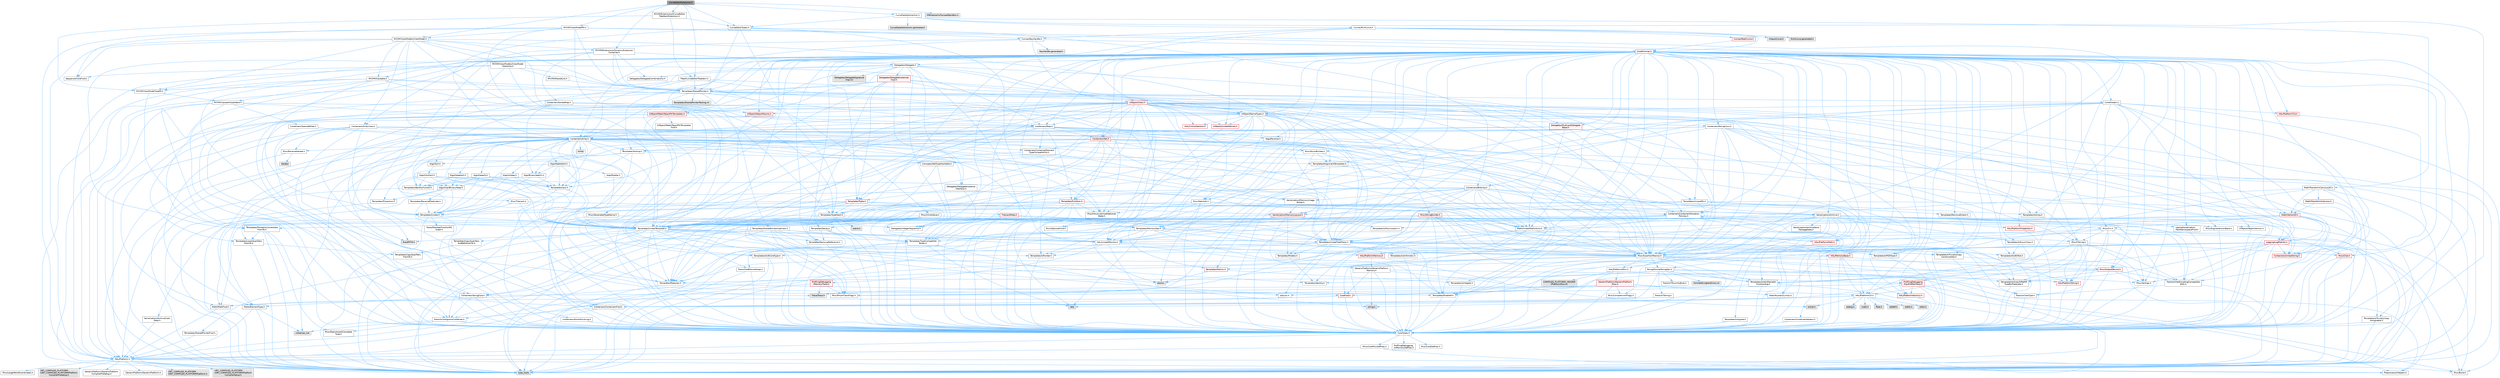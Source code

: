 digraph "CurveEditorExtension.h"
{
 // INTERACTIVE_SVG=YES
 // LATEX_PDF_SIZE
  bgcolor="transparent";
  edge [fontname=Helvetica,fontsize=10,labelfontname=Helvetica,labelfontsize=10];
  node [fontname=Helvetica,fontsize=10,shape=box,height=0.2,width=0.4];
  Node1 [id="Node000001",label="CurveEditorExtension.h",height=0.2,width=0.4,color="gray40", fillcolor="grey60", style="filled", fontcolor="black",tooltip=" "];
  Node1 -> Node2 [id="edge1_Node000001_Node000002",color="steelblue1",style="solid",tooltip=" "];
  Node2 [id="Node000002",label="MVVM/ViewModels/ViewModel.h",height=0.2,width=0.4,color="grey40", fillcolor="white", style="filled",URL="$d1/df9/ViewModel_8h.html",tooltip=" "];
  Node2 -> Node3 [id="edge2_Node000002_Node000003",color="steelblue1",style="solid",tooltip=" "];
  Node3 [id="Node000003",label="Containers/Array.h",height=0.2,width=0.4,color="grey40", fillcolor="white", style="filled",URL="$df/dd0/Array_8h.html",tooltip=" "];
  Node3 -> Node4 [id="edge3_Node000003_Node000004",color="steelblue1",style="solid",tooltip=" "];
  Node4 [id="Node000004",label="CoreTypes.h",height=0.2,width=0.4,color="grey40", fillcolor="white", style="filled",URL="$dc/dec/CoreTypes_8h.html",tooltip=" "];
  Node4 -> Node5 [id="edge4_Node000004_Node000005",color="steelblue1",style="solid",tooltip=" "];
  Node5 [id="Node000005",label="HAL/Platform.h",height=0.2,width=0.4,color="grey40", fillcolor="white", style="filled",URL="$d9/dd0/Platform_8h.html",tooltip=" "];
  Node5 -> Node6 [id="edge5_Node000005_Node000006",color="steelblue1",style="solid",tooltip=" "];
  Node6 [id="Node000006",label="Misc/Build.h",height=0.2,width=0.4,color="grey40", fillcolor="white", style="filled",URL="$d3/dbb/Build_8h.html",tooltip=" "];
  Node5 -> Node7 [id="edge6_Node000005_Node000007",color="steelblue1",style="solid",tooltip=" "];
  Node7 [id="Node000007",label="Misc/LargeWorldCoordinates.h",height=0.2,width=0.4,color="grey40", fillcolor="white", style="filled",URL="$d2/dcb/LargeWorldCoordinates_8h.html",tooltip=" "];
  Node5 -> Node8 [id="edge7_Node000005_Node000008",color="steelblue1",style="solid",tooltip=" "];
  Node8 [id="Node000008",label="type_traits",height=0.2,width=0.4,color="grey60", fillcolor="#E0E0E0", style="filled",tooltip=" "];
  Node5 -> Node9 [id="edge8_Node000005_Node000009",color="steelblue1",style="solid",tooltip=" "];
  Node9 [id="Node000009",label="PreprocessorHelpers.h",height=0.2,width=0.4,color="grey40", fillcolor="white", style="filled",URL="$db/ddb/PreprocessorHelpers_8h.html",tooltip=" "];
  Node5 -> Node10 [id="edge9_Node000005_Node000010",color="steelblue1",style="solid",tooltip=" "];
  Node10 [id="Node000010",label="UBT_COMPILED_PLATFORM\l/UBT_COMPILED_PLATFORMPlatform\lCompilerPreSetup.h",height=0.2,width=0.4,color="grey60", fillcolor="#E0E0E0", style="filled",tooltip=" "];
  Node5 -> Node11 [id="edge10_Node000005_Node000011",color="steelblue1",style="solid",tooltip=" "];
  Node11 [id="Node000011",label="GenericPlatform/GenericPlatform\lCompilerPreSetup.h",height=0.2,width=0.4,color="grey40", fillcolor="white", style="filled",URL="$d9/dc8/GenericPlatformCompilerPreSetup_8h.html",tooltip=" "];
  Node5 -> Node12 [id="edge11_Node000005_Node000012",color="steelblue1",style="solid",tooltip=" "];
  Node12 [id="Node000012",label="GenericPlatform/GenericPlatform.h",height=0.2,width=0.4,color="grey40", fillcolor="white", style="filled",URL="$d6/d84/GenericPlatform_8h.html",tooltip=" "];
  Node5 -> Node13 [id="edge12_Node000005_Node000013",color="steelblue1",style="solid",tooltip=" "];
  Node13 [id="Node000013",label="UBT_COMPILED_PLATFORM\l/UBT_COMPILED_PLATFORMPlatform.h",height=0.2,width=0.4,color="grey60", fillcolor="#E0E0E0", style="filled",tooltip=" "];
  Node5 -> Node14 [id="edge13_Node000005_Node000014",color="steelblue1",style="solid",tooltip=" "];
  Node14 [id="Node000014",label="UBT_COMPILED_PLATFORM\l/UBT_COMPILED_PLATFORMPlatform\lCompilerSetup.h",height=0.2,width=0.4,color="grey60", fillcolor="#E0E0E0", style="filled",tooltip=" "];
  Node4 -> Node15 [id="edge14_Node000004_Node000015",color="steelblue1",style="solid",tooltip=" "];
  Node15 [id="Node000015",label="ProfilingDebugging\l/UMemoryDefines.h",height=0.2,width=0.4,color="grey40", fillcolor="white", style="filled",URL="$d2/da2/UMemoryDefines_8h.html",tooltip=" "];
  Node4 -> Node16 [id="edge15_Node000004_Node000016",color="steelblue1",style="solid",tooltip=" "];
  Node16 [id="Node000016",label="Misc/CoreMiscDefines.h",height=0.2,width=0.4,color="grey40", fillcolor="white", style="filled",URL="$da/d38/CoreMiscDefines_8h.html",tooltip=" "];
  Node16 -> Node5 [id="edge16_Node000016_Node000005",color="steelblue1",style="solid",tooltip=" "];
  Node16 -> Node9 [id="edge17_Node000016_Node000009",color="steelblue1",style="solid",tooltip=" "];
  Node4 -> Node17 [id="edge18_Node000004_Node000017",color="steelblue1",style="solid",tooltip=" "];
  Node17 [id="Node000017",label="Misc/CoreDefines.h",height=0.2,width=0.4,color="grey40", fillcolor="white", style="filled",URL="$d3/dd2/CoreDefines_8h.html",tooltip=" "];
  Node3 -> Node18 [id="edge19_Node000003_Node000018",color="steelblue1",style="solid",tooltip=" "];
  Node18 [id="Node000018",label="Misc/AssertionMacros.h",height=0.2,width=0.4,color="grey40", fillcolor="white", style="filled",URL="$d0/dfa/AssertionMacros_8h.html",tooltip=" "];
  Node18 -> Node4 [id="edge20_Node000018_Node000004",color="steelblue1",style="solid",tooltip=" "];
  Node18 -> Node5 [id="edge21_Node000018_Node000005",color="steelblue1",style="solid",tooltip=" "];
  Node18 -> Node19 [id="edge22_Node000018_Node000019",color="steelblue1",style="solid",tooltip=" "];
  Node19 [id="Node000019",label="HAL/PlatformMisc.h",height=0.2,width=0.4,color="grey40", fillcolor="white", style="filled",URL="$d0/df5/PlatformMisc_8h.html",tooltip=" "];
  Node19 -> Node4 [id="edge23_Node000019_Node000004",color="steelblue1",style="solid",tooltip=" "];
  Node19 -> Node20 [id="edge24_Node000019_Node000020",color="steelblue1",style="solid",tooltip=" "];
  Node20 [id="Node000020",label="GenericPlatform/GenericPlatform\lMisc.h",height=0.2,width=0.4,color="red", fillcolor="#FFF0F0", style="filled",URL="$db/d9a/GenericPlatformMisc_8h.html",tooltip=" "];
  Node20 -> Node21 [id="edge25_Node000020_Node000021",color="steelblue1",style="solid",tooltip=" "];
  Node21 [id="Node000021",label="Containers/StringFwd.h",height=0.2,width=0.4,color="grey40", fillcolor="white", style="filled",URL="$df/d37/StringFwd_8h.html",tooltip=" "];
  Node21 -> Node4 [id="edge26_Node000021_Node000004",color="steelblue1",style="solid",tooltip=" "];
  Node21 -> Node22 [id="edge27_Node000021_Node000022",color="steelblue1",style="solid",tooltip=" "];
  Node22 [id="Node000022",label="Traits/ElementType.h",height=0.2,width=0.4,color="grey40", fillcolor="white", style="filled",URL="$d5/d4f/ElementType_8h.html",tooltip=" "];
  Node22 -> Node5 [id="edge28_Node000022_Node000005",color="steelblue1",style="solid",tooltip=" "];
  Node22 -> Node23 [id="edge29_Node000022_Node000023",color="steelblue1",style="solid",tooltip=" "];
  Node23 [id="Node000023",label="initializer_list",height=0.2,width=0.4,color="grey60", fillcolor="#E0E0E0", style="filled",tooltip=" "];
  Node22 -> Node8 [id="edge30_Node000022_Node000008",color="steelblue1",style="solid",tooltip=" "];
  Node21 -> Node24 [id="edge31_Node000021_Node000024",color="steelblue1",style="solid",tooltip=" "];
  Node24 [id="Node000024",label="Traits/IsContiguousContainer.h",height=0.2,width=0.4,color="grey40", fillcolor="white", style="filled",URL="$d5/d3c/IsContiguousContainer_8h.html",tooltip=" "];
  Node24 -> Node4 [id="edge32_Node000024_Node000004",color="steelblue1",style="solid",tooltip=" "];
  Node24 -> Node25 [id="edge33_Node000024_Node000025",color="steelblue1",style="solid",tooltip=" "];
  Node25 [id="Node000025",label="Misc/StaticAssertComplete\lType.h",height=0.2,width=0.4,color="grey40", fillcolor="white", style="filled",URL="$d5/d4e/StaticAssertCompleteType_8h.html",tooltip=" "];
  Node24 -> Node23 [id="edge34_Node000024_Node000023",color="steelblue1",style="solid",tooltip=" "];
  Node20 -> Node26 [id="edge35_Node000020_Node000026",color="steelblue1",style="solid",tooltip=" "];
  Node26 [id="Node000026",label="CoreFwd.h",height=0.2,width=0.4,color="red", fillcolor="#FFF0F0", style="filled",URL="$d1/d1e/CoreFwd_8h.html",tooltip=" "];
  Node26 -> Node4 [id="edge36_Node000026_Node000004",color="steelblue1",style="solid",tooltip=" "];
  Node26 -> Node27 [id="edge37_Node000026_Node000027",color="steelblue1",style="solid",tooltip=" "];
  Node27 [id="Node000027",label="Containers/ContainersFwd.h",height=0.2,width=0.4,color="grey40", fillcolor="white", style="filled",URL="$d4/d0a/ContainersFwd_8h.html",tooltip=" "];
  Node27 -> Node5 [id="edge38_Node000027_Node000005",color="steelblue1",style="solid",tooltip=" "];
  Node27 -> Node4 [id="edge39_Node000027_Node000004",color="steelblue1",style="solid",tooltip=" "];
  Node27 -> Node24 [id="edge40_Node000027_Node000024",color="steelblue1",style="solid",tooltip=" "];
  Node26 -> Node28 [id="edge41_Node000026_Node000028",color="steelblue1",style="solid",tooltip=" "];
  Node28 [id="Node000028",label="Math/MathFwd.h",height=0.2,width=0.4,color="grey40", fillcolor="white", style="filled",URL="$d2/d10/MathFwd_8h.html",tooltip=" "];
  Node28 -> Node5 [id="edge42_Node000028_Node000005",color="steelblue1",style="solid",tooltip=" "];
  Node20 -> Node4 [id="edge43_Node000020_Node000004",color="steelblue1",style="solid",tooltip=" "];
  Node20 -> Node31 [id="edge44_Node000020_Node000031",color="steelblue1",style="solid",tooltip=" "];
  Node31 [id="Node000031",label="HAL/PlatformCrt.h",height=0.2,width=0.4,color="grey40", fillcolor="white", style="filled",URL="$d8/d75/PlatformCrt_8h.html",tooltip=" "];
  Node31 -> Node32 [id="edge45_Node000031_Node000032",color="steelblue1",style="solid",tooltip=" "];
  Node32 [id="Node000032",label="new",height=0.2,width=0.4,color="grey60", fillcolor="#E0E0E0", style="filled",tooltip=" "];
  Node31 -> Node33 [id="edge46_Node000031_Node000033",color="steelblue1",style="solid",tooltip=" "];
  Node33 [id="Node000033",label="wchar.h",height=0.2,width=0.4,color="grey60", fillcolor="#E0E0E0", style="filled",tooltip=" "];
  Node31 -> Node34 [id="edge47_Node000031_Node000034",color="steelblue1",style="solid",tooltip=" "];
  Node34 [id="Node000034",label="stddef.h",height=0.2,width=0.4,color="grey60", fillcolor="#E0E0E0", style="filled",tooltip=" "];
  Node31 -> Node35 [id="edge48_Node000031_Node000035",color="steelblue1",style="solid",tooltip=" "];
  Node35 [id="Node000035",label="stdlib.h",height=0.2,width=0.4,color="grey60", fillcolor="#E0E0E0", style="filled",tooltip=" "];
  Node31 -> Node36 [id="edge49_Node000031_Node000036",color="steelblue1",style="solid",tooltip=" "];
  Node36 [id="Node000036",label="stdio.h",height=0.2,width=0.4,color="grey60", fillcolor="#E0E0E0", style="filled",tooltip=" "];
  Node31 -> Node37 [id="edge50_Node000031_Node000037",color="steelblue1",style="solid",tooltip=" "];
  Node37 [id="Node000037",label="stdarg.h",height=0.2,width=0.4,color="grey60", fillcolor="#E0E0E0", style="filled",tooltip=" "];
  Node31 -> Node38 [id="edge51_Node000031_Node000038",color="steelblue1",style="solid",tooltip=" "];
  Node38 [id="Node000038",label="math.h",height=0.2,width=0.4,color="grey60", fillcolor="#E0E0E0", style="filled",tooltip=" "];
  Node31 -> Node39 [id="edge52_Node000031_Node000039",color="steelblue1",style="solid",tooltip=" "];
  Node39 [id="Node000039",label="float.h",height=0.2,width=0.4,color="grey60", fillcolor="#E0E0E0", style="filled",tooltip=" "];
  Node31 -> Node40 [id="edge53_Node000031_Node000040",color="steelblue1",style="solid",tooltip=" "];
  Node40 [id="Node000040",label="string.h",height=0.2,width=0.4,color="grey60", fillcolor="#E0E0E0", style="filled",tooltip=" "];
  Node20 -> Node41 [id="edge54_Node000020_Node000041",color="steelblue1",style="solid",tooltip=" "];
  Node41 [id="Node000041",label="Math/NumericLimits.h",height=0.2,width=0.4,color="grey40", fillcolor="white", style="filled",URL="$df/d1b/NumericLimits_8h.html",tooltip=" "];
  Node41 -> Node4 [id="edge55_Node000041_Node000004",color="steelblue1",style="solid",tooltip=" "];
  Node20 -> Node42 [id="edge56_Node000020_Node000042",color="steelblue1",style="solid",tooltip=" "];
  Node42 [id="Node000042",label="Misc/CompressionFlags.h",height=0.2,width=0.4,color="grey40", fillcolor="white", style="filled",URL="$d9/d76/CompressionFlags_8h.html",tooltip=" "];
  Node20 -> Node43 [id="edge57_Node000020_Node000043",color="steelblue1",style="solid",tooltip=" "];
  Node43 [id="Node000043",label="Misc/EnumClassFlags.h",height=0.2,width=0.4,color="grey40", fillcolor="white", style="filled",URL="$d8/de7/EnumClassFlags_8h.html",tooltip=" "];
  Node19 -> Node46 [id="edge58_Node000019_Node000046",color="steelblue1",style="solid",tooltip=" "];
  Node46 [id="Node000046",label="COMPILED_PLATFORM_HEADER\l(PlatformMisc.h)",height=0.2,width=0.4,color="grey60", fillcolor="#E0E0E0", style="filled",tooltip=" "];
  Node19 -> Node47 [id="edge59_Node000019_Node000047",color="steelblue1",style="solid",tooltip=" "];
  Node47 [id="Node000047",label="ProfilingDebugging\l/CpuProfilerTrace.h",height=0.2,width=0.4,color="red", fillcolor="#FFF0F0", style="filled",URL="$da/dcb/CpuProfilerTrace_8h.html",tooltip=" "];
  Node47 -> Node4 [id="edge60_Node000047_Node000004",color="steelblue1",style="solid",tooltip=" "];
  Node47 -> Node27 [id="edge61_Node000047_Node000027",color="steelblue1",style="solid",tooltip=" "];
  Node47 -> Node48 [id="edge62_Node000047_Node000048",color="steelblue1",style="solid",tooltip=" "];
  Node48 [id="Node000048",label="HAL/PlatformAtomics.h",height=0.2,width=0.4,color="red", fillcolor="#FFF0F0", style="filled",URL="$d3/d36/PlatformAtomics_8h.html",tooltip=" "];
  Node48 -> Node4 [id="edge63_Node000048_Node000004",color="steelblue1",style="solid",tooltip=" "];
  Node47 -> Node9 [id="edge64_Node000047_Node000009",color="steelblue1",style="solid",tooltip=" "];
  Node47 -> Node6 [id="edge65_Node000047_Node000006",color="steelblue1",style="solid",tooltip=" "];
  Node47 -> Node54 [id="edge66_Node000047_Node000054",color="steelblue1",style="solid",tooltip=" "];
  Node54 [id="Node000054",label="Trace/Trace.h",height=0.2,width=0.4,color="grey60", fillcolor="#E0E0E0", style="filled",tooltip=" "];
  Node18 -> Node9 [id="edge67_Node000018_Node000009",color="steelblue1",style="solid",tooltip=" "];
  Node18 -> Node55 [id="edge68_Node000018_Node000055",color="steelblue1",style="solid",tooltip=" "];
  Node55 [id="Node000055",label="Templates/EnableIf.h",height=0.2,width=0.4,color="grey40", fillcolor="white", style="filled",URL="$d7/d60/EnableIf_8h.html",tooltip=" "];
  Node55 -> Node4 [id="edge69_Node000055_Node000004",color="steelblue1",style="solid",tooltip=" "];
  Node18 -> Node56 [id="edge70_Node000018_Node000056",color="steelblue1",style="solid",tooltip=" "];
  Node56 [id="Node000056",label="Templates/IsArrayOrRefOf\lTypeByPredicate.h",height=0.2,width=0.4,color="grey40", fillcolor="white", style="filled",URL="$d6/da1/IsArrayOrRefOfTypeByPredicate_8h.html",tooltip=" "];
  Node56 -> Node4 [id="edge71_Node000056_Node000004",color="steelblue1",style="solid",tooltip=" "];
  Node18 -> Node57 [id="edge72_Node000018_Node000057",color="steelblue1",style="solid",tooltip=" "];
  Node57 [id="Node000057",label="Templates/IsValidVariadic\lFunctionArg.h",height=0.2,width=0.4,color="grey40", fillcolor="white", style="filled",URL="$d0/dc8/IsValidVariadicFunctionArg_8h.html",tooltip=" "];
  Node57 -> Node4 [id="edge73_Node000057_Node000004",color="steelblue1",style="solid",tooltip=" "];
  Node57 -> Node58 [id="edge74_Node000057_Node000058",color="steelblue1",style="solid",tooltip=" "];
  Node58 [id="Node000058",label="IsEnum.h",height=0.2,width=0.4,color="grey40", fillcolor="white", style="filled",URL="$d4/de5/IsEnum_8h.html",tooltip=" "];
  Node57 -> Node8 [id="edge75_Node000057_Node000008",color="steelblue1",style="solid",tooltip=" "];
  Node18 -> Node59 [id="edge76_Node000018_Node000059",color="steelblue1",style="solid",tooltip=" "];
  Node59 [id="Node000059",label="Traits/IsCharEncodingCompatible\lWith.h",height=0.2,width=0.4,color="grey40", fillcolor="white", style="filled",URL="$df/dd1/IsCharEncodingCompatibleWith_8h.html",tooltip=" "];
  Node59 -> Node8 [id="edge77_Node000059_Node000008",color="steelblue1",style="solid",tooltip=" "];
  Node59 -> Node60 [id="edge78_Node000059_Node000060",color="steelblue1",style="solid",tooltip=" "];
  Node60 [id="Node000060",label="Traits/IsCharType.h",height=0.2,width=0.4,color="grey40", fillcolor="white", style="filled",URL="$db/d51/IsCharType_8h.html",tooltip=" "];
  Node60 -> Node4 [id="edge79_Node000060_Node000004",color="steelblue1",style="solid",tooltip=" "];
  Node18 -> Node61 [id="edge80_Node000018_Node000061",color="steelblue1",style="solid",tooltip=" "];
  Node61 [id="Node000061",label="Misc/VarArgs.h",height=0.2,width=0.4,color="grey40", fillcolor="white", style="filled",URL="$d5/d6f/VarArgs_8h.html",tooltip=" "];
  Node61 -> Node4 [id="edge81_Node000061_Node000004",color="steelblue1",style="solid",tooltip=" "];
  Node18 -> Node62 [id="edge82_Node000018_Node000062",color="steelblue1",style="solid",tooltip=" "];
  Node62 [id="Node000062",label="String/FormatStringSan.h",height=0.2,width=0.4,color="grey40", fillcolor="white", style="filled",URL="$d3/d8b/FormatStringSan_8h.html",tooltip=" "];
  Node62 -> Node8 [id="edge83_Node000062_Node000008",color="steelblue1",style="solid",tooltip=" "];
  Node62 -> Node4 [id="edge84_Node000062_Node000004",color="steelblue1",style="solid",tooltip=" "];
  Node62 -> Node63 [id="edge85_Node000062_Node000063",color="steelblue1",style="solid",tooltip=" "];
  Node63 [id="Node000063",label="Templates/Requires.h",height=0.2,width=0.4,color="grey40", fillcolor="white", style="filled",URL="$dc/d96/Requires_8h.html",tooltip=" "];
  Node63 -> Node55 [id="edge86_Node000063_Node000055",color="steelblue1",style="solid",tooltip=" "];
  Node63 -> Node8 [id="edge87_Node000063_Node000008",color="steelblue1",style="solid",tooltip=" "];
  Node62 -> Node64 [id="edge88_Node000062_Node000064",color="steelblue1",style="solid",tooltip=" "];
  Node64 [id="Node000064",label="Templates/Identity.h",height=0.2,width=0.4,color="grey40", fillcolor="white", style="filled",URL="$d0/dd5/Identity_8h.html",tooltip=" "];
  Node62 -> Node57 [id="edge89_Node000062_Node000057",color="steelblue1",style="solid",tooltip=" "];
  Node62 -> Node60 [id="edge90_Node000062_Node000060",color="steelblue1",style="solid",tooltip=" "];
  Node62 -> Node65 [id="edge91_Node000062_Node000065",color="steelblue1",style="solid",tooltip=" "];
  Node65 [id="Node000065",label="Traits/IsTEnumAsByte.h",height=0.2,width=0.4,color="grey40", fillcolor="white", style="filled",URL="$d1/de6/IsTEnumAsByte_8h.html",tooltip=" "];
  Node62 -> Node66 [id="edge92_Node000062_Node000066",color="steelblue1",style="solid",tooltip=" "];
  Node66 [id="Node000066",label="Traits/IsTString.h",height=0.2,width=0.4,color="grey40", fillcolor="white", style="filled",URL="$d0/df8/IsTString_8h.html",tooltip=" "];
  Node66 -> Node27 [id="edge93_Node000066_Node000027",color="steelblue1",style="solid",tooltip=" "];
  Node62 -> Node27 [id="edge94_Node000062_Node000027",color="steelblue1",style="solid",tooltip=" "];
  Node62 -> Node67 [id="edge95_Node000062_Node000067",color="steelblue1",style="solid",tooltip=" "];
  Node67 [id="Node000067",label="FormatStringSanErrors.inl",height=0.2,width=0.4,color="grey60", fillcolor="#E0E0E0", style="filled",tooltip=" "];
  Node18 -> Node68 [id="edge96_Node000018_Node000068",color="steelblue1",style="solid",tooltip=" "];
  Node68 [id="Node000068",label="atomic",height=0.2,width=0.4,color="grey60", fillcolor="#E0E0E0", style="filled",tooltip=" "];
  Node3 -> Node69 [id="edge97_Node000003_Node000069",color="steelblue1",style="solid",tooltip=" "];
  Node69 [id="Node000069",label="Misc/IntrusiveUnsetOptional\lState.h",height=0.2,width=0.4,color="grey40", fillcolor="white", style="filled",URL="$d2/d0a/IntrusiveUnsetOptionalState_8h.html",tooltip=" "];
  Node69 -> Node70 [id="edge98_Node000069_Node000070",color="steelblue1",style="solid",tooltip=" "];
  Node70 [id="Node000070",label="Misc/OptionalFwd.h",height=0.2,width=0.4,color="grey40", fillcolor="white", style="filled",URL="$dc/d50/OptionalFwd_8h.html",tooltip=" "];
  Node3 -> Node71 [id="edge99_Node000003_Node000071",color="steelblue1",style="solid",tooltip=" "];
  Node71 [id="Node000071",label="Misc/ReverseIterate.h",height=0.2,width=0.4,color="grey40", fillcolor="white", style="filled",URL="$db/de3/ReverseIterate_8h.html",tooltip=" "];
  Node71 -> Node5 [id="edge100_Node000071_Node000005",color="steelblue1",style="solid",tooltip=" "];
  Node71 -> Node72 [id="edge101_Node000071_Node000072",color="steelblue1",style="solid",tooltip=" "];
  Node72 [id="Node000072",label="iterator",height=0.2,width=0.4,color="grey60", fillcolor="#E0E0E0", style="filled",tooltip=" "];
  Node3 -> Node73 [id="edge102_Node000003_Node000073",color="steelblue1",style="solid",tooltip=" "];
  Node73 [id="Node000073",label="HAL/UnrealMemory.h",height=0.2,width=0.4,color="grey40", fillcolor="white", style="filled",URL="$d9/d96/UnrealMemory_8h.html",tooltip=" "];
  Node73 -> Node4 [id="edge103_Node000073_Node000004",color="steelblue1",style="solid",tooltip=" "];
  Node73 -> Node74 [id="edge104_Node000073_Node000074",color="steelblue1",style="solid",tooltip=" "];
  Node74 [id="Node000074",label="GenericPlatform/GenericPlatform\lMemory.h",height=0.2,width=0.4,color="grey40", fillcolor="white", style="filled",URL="$dd/d22/GenericPlatformMemory_8h.html",tooltip=" "];
  Node74 -> Node26 [id="edge105_Node000074_Node000026",color="steelblue1",style="solid",tooltip=" "];
  Node74 -> Node4 [id="edge106_Node000074_Node000004",color="steelblue1",style="solid",tooltip=" "];
  Node74 -> Node75 [id="edge107_Node000074_Node000075",color="steelblue1",style="solid",tooltip=" "];
  Node75 [id="Node000075",label="HAL/PlatformString.h",height=0.2,width=0.4,color="red", fillcolor="#FFF0F0", style="filled",URL="$db/db5/PlatformString_8h.html",tooltip=" "];
  Node75 -> Node4 [id="edge108_Node000075_Node000004",color="steelblue1",style="solid",tooltip=" "];
  Node74 -> Node40 [id="edge109_Node000074_Node000040",color="steelblue1",style="solid",tooltip=" "];
  Node74 -> Node33 [id="edge110_Node000074_Node000033",color="steelblue1",style="solid",tooltip=" "];
  Node73 -> Node77 [id="edge111_Node000073_Node000077",color="steelblue1",style="solid",tooltip=" "];
  Node77 [id="Node000077",label="HAL/MemoryBase.h",height=0.2,width=0.4,color="red", fillcolor="#FFF0F0", style="filled",URL="$d6/d9f/MemoryBase_8h.html",tooltip=" "];
  Node77 -> Node4 [id="edge112_Node000077_Node000004",color="steelblue1",style="solid",tooltip=" "];
  Node77 -> Node48 [id="edge113_Node000077_Node000048",color="steelblue1",style="solid",tooltip=" "];
  Node77 -> Node31 [id="edge114_Node000077_Node000031",color="steelblue1",style="solid",tooltip=" "];
  Node77 -> Node79 [id="edge115_Node000077_Node000079",color="steelblue1",style="solid",tooltip=" "];
  Node79 [id="Node000079",label="Misc/OutputDevice.h",height=0.2,width=0.4,color="red", fillcolor="#FFF0F0", style="filled",URL="$d7/d32/OutputDevice_8h.html",tooltip=" "];
  Node79 -> Node26 [id="edge116_Node000079_Node000026",color="steelblue1",style="solid",tooltip=" "];
  Node79 -> Node4 [id="edge117_Node000079_Node000004",color="steelblue1",style="solid",tooltip=" "];
  Node79 -> Node61 [id="edge118_Node000079_Node000061",color="steelblue1",style="solid",tooltip=" "];
  Node79 -> Node56 [id="edge119_Node000079_Node000056",color="steelblue1",style="solid",tooltip=" "];
  Node79 -> Node57 [id="edge120_Node000079_Node000057",color="steelblue1",style="solid",tooltip=" "];
  Node79 -> Node59 [id="edge121_Node000079_Node000059",color="steelblue1",style="solid",tooltip=" "];
  Node77 -> Node81 [id="edge122_Node000077_Node000081",color="steelblue1",style="solid",tooltip=" "];
  Node81 [id="Node000081",label="Templates/Atomic.h",height=0.2,width=0.4,color="red", fillcolor="#FFF0F0", style="filled",URL="$d3/d91/Atomic_8h.html",tooltip=" "];
  Node81 -> Node84 [id="edge123_Node000081_Node000084",color="steelblue1",style="solid",tooltip=" "];
  Node84 [id="Node000084",label="Templates/IsIntegral.h",height=0.2,width=0.4,color="grey40", fillcolor="white", style="filled",URL="$da/d64/IsIntegral_8h.html",tooltip=" "];
  Node84 -> Node4 [id="edge124_Node000084_Node000004",color="steelblue1",style="solid",tooltip=" "];
  Node81 -> Node68 [id="edge125_Node000081_Node000068",color="steelblue1",style="solid",tooltip=" "];
  Node73 -> Node90 [id="edge126_Node000073_Node000090",color="steelblue1",style="solid",tooltip=" "];
  Node90 [id="Node000090",label="HAL/PlatformMemory.h",height=0.2,width=0.4,color="red", fillcolor="#FFF0F0", style="filled",URL="$de/d68/PlatformMemory_8h.html",tooltip=" "];
  Node90 -> Node4 [id="edge127_Node000090_Node000004",color="steelblue1",style="solid",tooltip=" "];
  Node90 -> Node74 [id="edge128_Node000090_Node000074",color="steelblue1",style="solid",tooltip=" "];
  Node73 -> Node92 [id="edge129_Node000073_Node000092",color="steelblue1",style="solid",tooltip=" "];
  Node92 [id="Node000092",label="ProfilingDebugging\l/MemoryTrace.h",height=0.2,width=0.4,color="red", fillcolor="#FFF0F0", style="filled",URL="$da/dd7/MemoryTrace_8h.html",tooltip=" "];
  Node92 -> Node5 [id="edge130_Node000092_Node000005",color="steelblue1",style="solid",tooltip=" "];
  Node92 -> Node43 [id="edge131_Node000092_Node000043",color="steelblue1",style="solid",tooltip=" "];
  Node92 -> Node54 [id="edge132_Node000092_Node000054",color="steelblue1",style="solid",tooltip=" "];
  Node73 -> Node93 [id="edge133_Node000073_Node000093",color="steelblue1",style="solid",tooltip=" "];
  Node93 [id="Node000093",label="Templates/IsPointer.h",height=0.2,width=0.4,color="grey40", fillcolor="white", style="filled",URL="$d7/d05/IsPointer_8h.html",tooltip=" "];
  Node93 -> Node4 [id="edge134_Node000093_Node000004",color="steelblue1",style="solid",tooltip=" "];
  Node3 -> Node94 [id="edge135_Node000003_Node000094",color="steelblue1",style="solid",tooltip=" "];
  Node94 [id="Node000094",label="Templates/UnrealTypeTraits.h",height=0.2,width=0.4,color="grey40", fillcolor="white", style="filled",URL="$d2/d2d/UnrealTypeTraits_8h.html",tooltip=" "];
  Node94 -> Node4 [id="edge136_Node000094_Node000004",color="steelblue1",style="solid",tooltip=" "];
  Node94 -> Node93 [id="edge137_Node000094_Node000093",color="steelblue1",style="solid",tooltip=" "];
  Node94 -> Node18 [id="edge138_Node000094_Node000018",color="steelblue1",style="solid",tooltip=" "];
  Node94 -> Node86 [id="edge139_Node000094_Node000086",color="steelblue1",style="solid",tooltip=" "];
  Node86 [id="Node000086",label="Templates/AndOrNot.h",height=0.2,width=0.4,color="grey40", fillcolor="white", style="filled",URL="$db/d0a/AndOrNot_8h.html",tooltip=" "];
  Node86 -> Node4 [id="edge140_Node000086_Node000004",color="steelblue1",style="solid",tooltip=" "];
  Node94 -> Node55 [id="edge141_Node000094_Node000055",color="steelblue1",style="solid",tooltip=" "];
  Node94 -> Node95 [id="edge142_Node000094_Node000095",color="steelblue1",style="solid",tooltip=" "];
  Node95 [id="Node000095",label="Templates/IsArithmetic.h",height=0.2,width=0.4,color="grey40", fillcolor="white", style="filled",URL="$d2/d5d/IsArithmetic_8h.html",tooltip=" "];
  Node95 -> Node4 [id="edge143_Node000095_Node000004",color="steelblue1",style="solid",tooltip=" "];
  Node94 -> Node58 [id="edge144_Node000094_Node000058",color="steelblue1",style="solid",tooltip=" "];
  Node94 -> Node96 [id="edge145_Node000094_Node000096",color="steelblue1",style="solid",tooltip=" "];
  Node96 [id="Node000096",label="Templates/Models.h",height=0.2,width=0.4,color="grey40", fillcolor="white", style="filled",URL="$d3/d0c/Models_8h.html",tooltip=" "];
  Node96 -> Node64 [id="edge146_Node000096_Node000064",color="steelblue1",style="solid",tooltip=" "];
  Node94 -> Node97 [id="edge147_Node000094_Node000097",color="steelblue1",style="solid",tooltip=" "];
  Node97 [id="Node000097",label="Templates/IsPODType.h",height=0.2,width=0.4,color="grey40", fillcolor="white", style="filled",URL="$d7/db1/IsPODType_8h.html",tooltip=" "];
  Node97 -> Node4 [id="edge148_Node000097_Node000004",color="steelblue1",style="solid",tooltip=" "];
  Node94 -> Node98 [id="edge149_Node000094_Node000098",color="steelblue1",style="solid",tooltip=" "];
  Node98 [id="Node000098",label="Templates/IsUECoreType.h",height=0.2,width=0.4,color="grey40", fillcolor="white", style="filled",URL="$d1/db8/IsUECoreType_8h.html",tooltip=" "];
  Node98 -> Node4 [id="edge150_Node000098_Node000004",color="steelblue1",style="solid",tooltip=" "];
  Node98 -> Node8 [id="edge151_Node000098_Node000008",color="steelblue1",style="solid",tooltip=" "];
  Node94 -> Node87 [id="edge152_Node000094_Node000087",color="steelblue1",style="solid",tooltip=" "];
  Node87 [id="Node000087",label="Templates/IsTriviallyCopy\lConstructible.h",height=0.2,width=0.4,color="grey40", fillcolor="white", style="filled",URL="$d3/d78/IsTriviallyCopyConstructible_8h.html",tooltip=" "];
  Node87 -> Node4 [id="edge153_Node000087_Node000004",color="steelblue1",style="solid",tooltip=" "];
  Node87 -> Node8 [id="edge154_Node000087_Node000008",color="steelblue1",style="solid",tooltip=" "];
  Node3 -> Node99 [id="edge155_Node000003_Node000099",color="steelblue1",style="solid",tooltip=" "];
  Node99 [id="Node000099",label="Templates/UnrealTemplate.h",height=0.2,width=0.4,color="grey40", fillcolor="white", style="filled",URL="$d4/d24/UnrealTemplate_8h.html",tooltip=" "];
  Node99 -> Node4 [id="edge156_Node000099_Node000004",color="steelblue1",style="solid",tooltip=" "];
  Node99 -> Node93 [id="edge157_Node000099_Node000093",color="steelblue1",style="solid",tooltip=" "];
  Node99 -> Node73 [id="edge158_Node000099_Node000073",color="steelblue1",style="solid",tooltip=" "];
  Node99 -> Node100 [id="edge159_Node000099_Node000100",color="steelblue1",style="solid",tooltip=" "];
  Node100 [id="Node000100",label="Templates/CopyQualifiers\lAndRefsFromTo.h",height=0.2,width=0.4,color="grey40", fillcolor="white", style="filled",URL="$d3/db3/CopyQualifiersAndRefsFromTo_8h.html",tooltip=" "];
  Node100 -> Node101 [id="edge160_Node000100_Node000101",color="steelblue1",style="solid",tooltip=" "];
  Node101 [id="Node000101",label="Templates/CopyQualifiers\lFromTo.h",height=0.2,width=0.4,color="grey40", fillcolor="white", style="filled",URL="$d5/db4/CopyQualifiersFromTo_8h.html",tooltip=" "];
  Node99 -> Node94 [id="edge161_Node000099_Node000094",color="steelblue1",style="solid",tooltip=" "];
  Node99 -> Node102 [id="edge162_Node000099_Node000102",color="steelblue1",style="solid",tooltip=" "];
  Node102 [id="Node000102",label="Templates/RemoveReference.h",height=0.2,width=0.4,color="grey40", fillcolor="white", style="filled",URL="$da/dbe/RemoveReference_8h.html",tooltip=" "];
  Node102 -> Node4 [id="edge163_Node000102_Node000004",color="steelblue1",style="solid",tooltip=" "];
  Node99 -> Node63 [id="edge164_Node000099_Node000063",color="steelblue1",style="solid",tooltip=" "];
  Node99 -> Node103 [id="edge165_Node000099_Node000103",color="steelblue1",style="solid",tooltip=" "];
  Node103 [id="Node000103",label="Templates/TypeCompatible\lBytes.h",height=0.2,width=0.4,color="grey40", fillcolor="white", style="filled",URL="$df/d0a/TypeCompatibleBytes_8h.html",tooltip=" "];
  Node103 -> Node4 [id="edge166_Node000103_Node000004",color="steelblue1",style="solid",tooltip=" "];
  Node103 -> Node40 [id="edge167_Node000103_Node000040",color="steelblue1",style="solid",tooltip=" "];
  Node103 -> Node32 [id="edge168_Node000103_Node000032",color="steelblue1",style="solid",tooltip=" "];
  Node103 -> Node8 [id="edge169_Node000103_Node000008",color="steelblue1",style="solid",tooltip=" "];
  Node99 -> Node64 [id="edge170_Node000099_Node000064",color="steelblue1",style="solid",tooltip=" "];
  Node99 -> Node24 [id="edge171_Node000099_Node000024",color="steelblue1",style="solid",tooltip=" "];
  Node99 -> Node104 [id="edge172_Node000099_Node000104",color="steelblue1",style="solid",tooltip=" "];
  Node104 [id="Node000104",label="Traits/UseBitwiseSwap.h",height=0.2,width=0.4,color="grey40", fillcolor="white", style="filled",URL="$db/df3/UseBitwiseSwap_8h.html",tooltip=" "];
  Node104 -> Node4 [id="edge173_Node000104_Node000004",color="steelblue1",style="solid",tooltip=" "];
  Node104 -> Node8 [id="edge174_Node000104_Node000008",color="steelblue1",style="solid",tooltip=" "];
  Node99 -> Node8 [id="edge175_Node000099_Node000008",color="steelblue1",style="solid",tooltip=" "];
  Node3 -> Node105 [id="edge176_Node000003_Node000105",color="steelblue1",style="solid",tooltip=" "];
  Node105 [id="Node000105",label="Containers/AllowShrinking.h",height=0.2,width=0.4,color="grey40", fillcolor="white", style="filled",URL="$d7/d1a/AllowShrinking_8h.html",tooltip=" "];
  Node105 -> Node4 [id="edge177_Node000105_Node000004",color="steelblue1",style="solid",tooltip=" "];
  Node3 -> Node106 [id="edge178_Node000003_Node000106",color="steelblue1",style="solid",tooltip=" "];
  Node106 [id="Node000106",label="Containers/ContainerAllocation\lPolicies.h",height=0.2,width=0.4,color="grey40", fillcolor="white", style="filled",URL="$d7/dff/ContainerAllocationPolicies_8h.html",tooltip=" "];
  Node106 -> Node4 [id="edge179_Node000106_Node000004",color="steelblue1",style="solid",tooltip=" "];
  Node106 -> Node107 [id="edge180_Node000106_Node000107",color="steelblue1",style="solid",tooltip=" "];
  Node107 [id="Node000107",label="Containers/ContainerHelpers.h",height=0.2,width=0.4,color="grey40", fillcolor="white", style="filled",URL="$d7/d33/ContainerHelpers_8h.html",tooltip=" "];
  Node107 -> Node4 [id="edge181_Node000107_Node000004",color="steelblue1",style="solid",tooltip=" "];
  Node106 -> Node106 [id="edge182_Node000106_Node000106",color="steelblue1",style="solid",tooltip=" "];
  Node106 -> Node108 [id="edge183_Node000106_Node000108",color="steelblue1",style="solid",tooltip=" "];
  Node108 [id="Node000108",label="HAL/PlatformMath.h",height=0.2,width=0.4,color="red", fillcolor="#FFF0F0", style="filled",URL="$dc/d53/PlatformMath_8h.html",tooltip=" "];
  Node108 -> Node4 [id="edge184_Node000108_Node000004",color="steelblue1",style="solid",tooltip=" "];
  Node106 -> Node73 [id="edge185_Node000106_Node000073",color="steelblue1",style="solid",tooltip=" "];
  Node106 -> Node41 [id="edge186_Node000106_Node000041",color="steelblue1",style="solid",tooltip=" "];
  Node106 -> Node18 [id="edge187_Node000106_Node000018",color="steelblue1",style="solid",tooltip=" "];
  Node106 -> Node116 [id="edge188_Node000106_Node000116",color="steelblue1",style="solid",tooltip=" "];
  Node116 [id="Node000116",label="Templates/IsPolymorphic.h",height=0.2,width=0.4,color="grey40", fillcolor="white", style="filled",URL="$dc/d20/IsPolymorphic_8h.html",tooltip=" "];
  Node106 -> Node117 [id="edge189_Node000106_Node000117",color="steelblue1",style="solid",tooltip=" "];
  Node117 [id="Node000117",label="Templates/MemoryOps.h",height=0.2,width=0.4,color="grey40", fillcolor="white", style="filled",URL="$db/dea/MemoryOps_8h.html",tooltip=" "];
  Node117 -> Node4 [id="edge190_Node000117_Node000004",color="steelblue1",style="solid",tooltip=" "];
  Node117 -> Node73 [id="edge191_Node000117_Node000073",color="steelblue1",style="solid",tooltip=" "];
  Node117 -> Node88 [id="edge192_Node000117_Node000088",color="steelblue1",style="solid",tooltip=" "];
  Node88 [id="Node000088",label="Templates/IsTriviallyCopy\lAssignable.h",height=0.2,width=0.4,color="grey40", fillcolor="white", style="filled",URL="$d2/df2/IsTriviallyCopyAssignable_8h.html",tooltip=" "];
  Node88 -> Node4 [id="edge193_Node000088_Node000004",color="steelblue1",style="solid",tooltip=" "];
  Node88 -> Node8 [id="edge194_Node000088_Node000008",color="steelblue1",style="solid",tooltip=" "];
  Node117 -> Node87 [id="edge195_Node000117_Node000087",color="steelblue1",style="solid",tooltip=" "];
  Node117 -> Node63 [id="edge196_Node000117_Node000063",color="steelblue1",style="solid",tooltip=" "];
  Node117 -> Node94 [id="edge197_Node000117_Node000094",color="steelblue1",style="solid",tooltip=" "];
  Node117 -> Node104 [id="edge198_Node000117_Node000104",color="steelblue1",style="solid",tooltip=" "];
  Node117 -> Node32 [id="edge199_Node000117_Node000032",color="steelblue1",style="solid",tooltip=" "];
  Node117 -> Node8 [id="edge200_Node000117_Node000008",color="steelblue1",style="solid",tooltip=" "];
  Node106 -> Node103 [id="edge201_Node000106_Node000103",color="steelblue1",style="solid",tooltip=" "];
  Node106 -> Node8 [id="edge202_Node000106_Node000008",color="steelblue1",style="solid",tooltip=" "];
  Node3 -> Node118 [id="edge203_Node000003_Node000118",color="steelblue1",style="solid",tooltip=" "];
  Node118 [id="Node000118",label="Containers/ContainerElement\lTypeCompatibility.h",height=0.2,width=0.4,color="grey40", fillcolor="white", style="filled",URL="$df/ddf/ContainerElementTypeCompatibility_8h.html",tooltip=" "];
  Node118 -> Node4 [id="edge204_Node000118_Node000004",color="steelblue1",style="solid",tooltip=" "];
  Node118 -> Node94 [id="edge205_Node000118_Node000094",color="steelblue1",style="solid",tooltip=" "];
  Node3 -> Node119 [id="edge206_Node000003_Node000119",color="steelblue1",style="solid",tooltip=" "];
  Node119 [id="Node000119",label="Serialization/Archive.h",height=0.2,width=0.4,color="grey40", fillcolor="white", style="filled",URL="$d7/d3b/Archive_8h.html",tooltip=" "];
  Node119 -> Node26 [id="edge207_Node000119_Node000026",color="steelblue1",style="solid",tooltip=" "];
  Node119 -> Node4 [id="edge208_Node000119_Node000004",color="steelblue1",style="solid",tooltip=" "];
  Node119 -> Node120 [id="edge209_Node000119_Node000120",color="steelblue1",style="solid",tooltip=" "];
  Node120 [id="Node000120",label="HAL/PlatformProperties.h",height=0.2,width=0.4,color="red", fillcolor="#FFF0F0", style="filled",URL="$d9/db0/PlatformProperties_8h.html",tooltip=" "];
  Node120 -> Node4 [id="edge210_Node000120_Node000004",color="steelblue1",style="solid",tooltip=" "];
  Node119 -> Node123 [id="edge211_Node000119_Node000123",color="steelblue1",style="solid",tooltip=" "];
  Node123 [id="Node000123",label="Internationalization\l/TextNamespaceFwd.h",height=0.2,width=0.4,color="grey40", fillcolor="white", style="filled",URL="$d8/d97/TextNamespaceFwd_8h.html",tooltip=" "];
  Node123 -> Node4 [id="edge212_Node000123_Node000004",color="steelblue1",style="solid",tooltip=" "];
  Node119 -> Node28 [id="edge213_Node000119_Node000028",color="steelblue1",style="solid",tooltip=" "];
  Node119 -> Node18 [id="edge214_Node000119_Node000018",color="steelblue1",style="solid",tooltip=" "];
  Node119 -> Node6 [id="edge215_Node000119_Node000006",color="steelblue1",style="solid",tooltip=" "];
  Node119 -> Node42 [id="edge216_Node000119_Node000042",color="steelblue1",style="solid",tooltip=" "];
  Node119 -> Node124 [id="edge217_Node000119_Node000124",color="steelblue1",style="solid",tooltip=" "];
  Node124 [id="Node000124",label="Misc/EngineVersionBase.h",height=0.2,width=0.4,color="grey40", fillcolor="white", style="filled",URL="$d5/d2b/EngineVersionBase_8h.html",tooltip=" "];
  Node124 -> Node4 [id="edge218_Node000124_Node000004",color="steelblue1",style="solid",tooltip=" "];
  Node119 -> Node61 [id="edge219_Node000119_Node000061",color="steelblue1",style="solid",tooltip=" "];
  Node119 -> Node125 [id="edge220_Node000119_Node000125",color="steelblue1",style="solid",tooltip=" "];
  Node125 [id="Node000125",label="Serialization/ArchiveCook\lData.h",height=0.2,width=0.4,color="grey40", fillcolor="white", style="filled",URL="$dc/db6/ArchiveCookData_8h.html",tooltip=" "];
  Node125 -> Node5 [id="edge221_Node000125_Node000005",color="steelblue1",style="solid",tooltip=" "];
  Node119 -> Node126 [id="edge222_Node000119_Node000126",color="steelblue1",style="solid",tooltip=" "];
  Node126 [id="Node000126",label="Serialization/ArchiveSave\lPackageData.h",height=0.2,width=0.4,color="grey40", fillcolor="white", style="filled",URL="$d1/d37/ArchiveSavePackageData_8h.html",tooltip=" "];
  Node119 -> Node55 [id="edge223_Node000119_Node000055",color="steelblue1",style="solid",tooltip=" "];
  Node119 -> Node56 [id="edge224_Node000119_Node000056",color="steelblue1",style="solid",tooltip=" "];
  Node119 -> Node127 [id="edge225_Node000119_Node000127",color="steelblue1",style="solid",tooltip=" "];
  Node127 [id="Node000127",label="Templates/IsEnumClass.h",height=0.2,width=0.4,color="grey40", fillcolor="white", style="filled",URL="$d7/d15/IsEnumClass_8h.html",tooltip=" "];
  Node127 -> Node4 [id="edge226_Node000127_Node000004",color="steelblue1",style="solid",tooltip=" "];
  Node127 -> Node86 [id="edge227_Node000127_Node000086",color="steelblue1",style="solid",tooltip=" "];
  Node119 -> Node113 [id="edge228_Node000119_Node000113",color="steelblue1",style="solid",tooltip=" "];
  Node113 [id="Node000113",label="Templates/IsSigned.h",height=0.2,width=0.4,color="grey40", fillcolor="white", style="filled",URL="$d8/dd8/IsSigned_8h.html",tooltip=" "];
  Node113 -> Node4 [id="edge229_Node000113_Node000004",color="steelblue1",style="solid",tooltip=" "];
  Node119 -> Node57 [id="edge230_Node000119_Node000057",color="steelblue1",style="solid",tooltip=" "];
  Node119 -> Node99 [id="edge231_Node000119_Node000099",color="steelblue1",style="solid",tooltip=" "];
  Node119 -> Node59 [id="edge232_Node000119_Node000059",color="steelblue1",style="solid",tooltip=" "];
  Node119 -> Node128 [id="edge233_Node000119_Node000128",color="steelblue1",style="solid",tooltip=" "];
  Node128 [id="Node000128",label="UObject/ObjectVersion.h",height=0.2,width=0.4,color="grey40", fillcolor="white", style="filled",URL="$da/d63/ObjectVersion_8h.html",tooltip=" "];
  Node128 -> Node4 [id="edge234_Node000128_Node000004",color="steelblue1",style="solid",tooltip=" "];
  Node3 -> Node129 [id="edge235_Node000003_Node000129",color="steelblue1",style="solid",tooltip=" "];
  Node129 [id="Node000129",label="Serialization/MemoryImage\lWriter.h",height=0.2,width=0.4,color="grey40", fillcolor="white", style="filled",URL="$d0/d08/MemoryImageWriter_8h.html",tooltip=" "];
  Node129 -> Node4 [id="edge236_Node000129_Node000004",color="steelblue1",style="solid",tooltip=" "];
  Node129 -> Node130 [id="edge237_Node000129_Node000130",color="steelblue1",style="solid",tooltip=" "];
  Node130 [id="Node000130",label="Serialization/MemoryLayout.h",height=0.2,width=0.4,color="red", fillcolor="#FFF0F0", style="filled",URL="$d7/d66/MemoryLayout_8h.html",tooltip=" "];
  Node130 -> Node21 [id="edge238_Node000130_Node000021",color="steelblue1",style="solid",tooltip=" "];
  Node130 -> Node73 [id="edge239_Node000130_Node000073",color="steelblue1",style="solid",tooltip=" "];
  Node130 -> Node55 [id="edge240_Node000130_Node000055",color="steelblue1",style="solid",tooltip=" "];
  Node130 -> Node116 [id="edge241_Node000130_Node000116",color="steelblue1",style="solid",tooltip=" "];
  Node130 -> Node96 [id="edge242_Node000130_Node000096",color="steelblue1",style="solid",tooltip=" "];
  Node130 -> Node99 [id="edge243_Node000130_Node000099",color="steelblue1",style="solid",tooltip=" "];
  Node3 -> Node143 [id="edge244_Node000003_Node000143",color="steelblue1",style="solid",tooltip=" "];
  Node143 [id="Node000143",label="Algo/Heapify.h",height=0.2,width=0.4,color="grey40", fillcolor="white", style="filled",URL="$d0/d2a/Heapify_8h.html",tooltip=" "];
  Node143 -> Node144 [id="edge245_Node000143_Node000144",color="steelblue1",style="solid",tooltip=" "];
  Node144 [id="Node000144",label="Algo/Impl/BinaryHeap.h",height=0.2,width=0.4,color="grey40", fillcolor="white", style="filled",URL="$d7/da3/Algo_2Impl_2BinaryHeap_8h.html",tooltip=" "];
  Node144 -> Node145 [id="edge246_Node000144_Node000145",color="steelblue1",style="solid",tooltip=" "];
  Node145 [id="Node000145",label="Templates/Invoke.h",height=0.2,width=0.4,color="grey40", fillcolor="white", style="filled",URL="$d7/deb/Invoke_8h.html",tooltip=" "];
  Node145 -> Node4 [id="edge247_Node000145_Node000004",color="steelblue1",style="solid",tooltip=" "];
  Node145 -> Node146 [id="edge248_Node000145_Node000146",color="steelblue1",style="solid",tooltip=" "];
  Node146 [id="Node000146",label="Traits/MemberFunctionPtr\lOuter.h",height=0.2,width=0.4,color="grey40", fillcolor="white", style="filled",URL="$db/da7/MemberFunctionPtrOuter_8h.html",tooltip=" "];
  Node145 -> Node99 [id="edge249_Node000145_Node000099",color="steelblue1",style="solid",tooltip=" "];
  Node145 -> Node8 [id="edge250_Node000145_Node000008",color="steelblue1",style="solid",tooltip=" "];
  Node144 -> Node147 [id="edge251_Node000144_Node000147",color="steelblue1",style="solid",tooltip=" "];
  Node147 [id="Node000147",label="Templates/Projection.h",height=0.2,width=0.4,color="grey40", fillcolor="white", style="filled",URL="$d7/df0/Projection_8h.html",tooltip=" "];
  Node147 -> Node8 [id="edge252_Node000147_Node000008",color="steelblue1",style="solid",tooltip=" "];
  Node144 -> Node148 [id="edge253_Node000144_Node000148",color="steelblue1",style="solid",tooltip=" "];
  Node148 [id="Node000148",label="Templates/ReversePredicate.h",height=0.2,width=0.4,color="grey40", fillcolor="white", style="filled",URL="$d8/d28/ReversePredicate_8h.html",tooltip=" "];
  Node148 -> Node145 [id="edge254_Node000148_Node000145",color="steelblue1",style="solid",tooltip=" "];
  Node148 -> Node99 [id="edge255_Node000148_Node000099",color="steelblue1",style="solid",tooltip=" "];
  Node144 -> Node8 [id="edge256_Node000144_Node000008",color="steelblue1",style="solid",tooltip=" "];
  Node143 -> Node149 [id="edge257_Node000143_Node000149",color="steelblue1",style="solid",tooltip=" "];
  Node149 [id="Node000149",label="Templates/IdentityFunctor.h",height=0.2,width=0.4,color="grey40", fillcolor="white", style="filled",URL="$d7/d2e/IdentityFunctor_8h.html",tooltip=" "];
  Node149 -> Node5 [id="edge258_Node000149_Node000005",color="steelblue1",style="solid",tooltip=" "];
  Node143 -> Node145 [id="edge259_Node000143_Node000145",color="steelblue1",style="solid",tooltip=" "];
  Node143 -> Node150 [id="edge260_Node000143_Node000150",color="steelblue1",style="solid",tooltip=" "];
  Node150 [id="Node000150",label="Templates/Less.h",height=0.2,width=0.4,color="grey40", fillcolor="white", style="filled",URL="$de/dc8/Less_8h.html",tooltip=" "];
  Node150 -> Node4 [id="edge261_Node000150_Node000004",color="steelblue1",style="solid",tooltip=" "];
  Node150 -> Node99 [id="edge262_Node000150_Node000099",color="steelblue1",style="solid",tooltip=" "];
  Node143 -> Node99 [id="edge263_Node000143_Node000099",color="steelblue1",style="solid",tooltip=" "];
  Node3 -> Node151 [id="edge264_Node000003_Node000151",color="steelblue1",style="solid",tooltip=" "];
  Node151 [id="Node000151",label="Algo/HeapSort.h",height=0.2,width=0.4,color="grey40", fillcolor="white", style="filled",URL="$d3/d92/HeapSort_8h.html",tooltip=" "];
  Node151 -> Node144 [id="edge265_Node000151_Node000144",color="steelblue1",style="solid",tooltip=" "];
  Node151 -> Node149 [id="edge266_Node000151_Node000149",color="steelblue1",style="solid",tooltip=" "];
  Node151 -> Node150 [id="edge267_Node000151_Node000150",color="steelblue1",style="solid",tooltip=" "];
  Node151 -> Node99 [id="edge268_Node000151_Node000099",color="steelblue1",style="solid",tooltip=" "];
  Node3 -> Node152 [id="edge269_Node000003_Node000152",color="steelblue1",style="solid",tooltip=" "];
  Node152 [id="Node000152",label="Algo/IsHeap.h",height=0.2,width=0.4,color="grey40", fillcolor="white", style="filled",URL="$de/d32/IsHeap_8h.html",tooltip=" "];
  Node152 -> Node144 [id="edge270_Node000152_Node000144",color="steelblue1",style="solid",tooltip=" "];
  Node152 -> Node149 [id="edge271_Node000152_Node000149",color="steelblue1",style="solid",tooltip=" "];
  Node152 -> Node145 [id="edge272_Node000152_Node000145",color="steelblue1",style="solid",tooltip=" "];
  Node152 -> Node150 [id="edge273_Node000152_Node000150",color="steelblue1",style="solid",tooltip=" "];
  Node152 -> Node99 [id="edge274_Node000152_Node000099",color="steelblue1",style="solid",tooltip=" "];
  Node3 -> Node144 [id="edge275_Node000003_Node000144",color="steelblue1",style="solid",tooltip=" "];
  Node3 -> Node153 [id="edge276_Node000003_Node000153",color="steelblue1",style="solid",tooltip=" "];
  Node153 [id="Node000153",label="Algo/StableSort.h",height=0.2,width=0.4,color="grey40", fillcolor="white", style="filled",URL="$d7/d3c/StableSort_8h.html",tooltip=" "];
  Node153 -> Node154 [id="edge277_Node000153_Node000154",color="steelblue1",style="solid",tooltip=" "];
  Node154 [id="Node000154",label="Algo/BinarySearch.h",height=0.2,width=0.4,color="grey40", fillcolor="white", style="filled",URL="$db/db4/BinarySearch_8h.html",tooltip=" "];
  Node154 -> Node149 [id="edge278_Node000154_Node000149",color="steelblue1",style="solid",tooltip=" "];
  Node154 -> Node145 [id="edge279_Node000154_Node000145",color="steelblue1",style="solid",tooltip=" "];
  Node154 -> Node150 [id="edge280_Node000154_Node000150",color="steelblue1",style="solid",tooltip=" "];
  Node153 -> Node155 [id="edge281_Node000153_Node000155",color="steelblue1",style="solid",tooltip=" "];
  Node155 [id="Node000155",label="Algo/Rotate.h",height=0.2,width=0.4,color="grey40", fillcolor="white", style="filled",URL="$dd/da7/Rotate_8h.html",tooltip=" "];
  Node155 -> Node99 [id="edge282_Node000155_Node000099",color="steelblue1",style="solid",tooltip=" "];
  Node153 -> Node149 [id="edge283_Node000153_Node000149",color="steelblue1",style="solid",tooltip=" "];
  Node153 -> Node145 [id="edge284_Node000153_Node000145",color="steelblue1",style="solid",tooltip=" "];
  Node153 -> Node150 [id="edge285_Node000153_Node000150",color="steelblue1",style="solid",tooltip=" "];
  Node153 -> Node99 [id="edge286_Node000153_Node000099",color="steelblue1",style="solid",tooltip=" "];
  Node3 -> Node156 [id="edge287_Node000003_Node000156",color="steelblue1",style="solid",tooltip=" "];
  Node156 [id="Node000156",label="Concepts/GetTypeHashable.h",height=0.2,width=0.4,color="grey40", fillcolor="white", style="filled",URL="$d3/da2/GetTypeHashable_8h.html",tooltip=" "];
  Node156 -> Node4 [id="edge288_Node000156_Node000004",color="steelblue1",style="solid",tooltip=" "];
  Node156 -> Node134 [id="edge289_Node000156_Node000134",color="steelblue1",style="solid",tooltip=" "];
  Node134 [id="Node000134",label="Templates/TypeHash.h",height=0.2,width=0.4,color="grey40", fillcolor="white", style="filled",URL="$d1/d62/TypeHash_8h.html",tooltip=" "];
  Node134 -> Node4 [id="edge290_Node000134_Node000004",color="steelblue1",style="solid",tooltip=" "];
  Node134 -> Node63 [id="edge291_Node000134_Node000063",color="steelblue1",style="solid",tooltip=" "];
  Node134 -> Node135 [id="edge292_Node000134_Node000135",color="steelblue1",style="solid",tooltip=" "];
  Node135 [id="Node000135",label="Misc/Crc.h",height=0.2,width=0.4,color="grey40", fillcolor="white", style="filled",URL="$d4/dd2/Crc_8h.html",tooltip=" "];
  Node135 -> Node4 [id="edge293_Node000135_Node000004",color="steelblue1",style="solid",tooltip=" "];
  Node135 -> Node75 [id="edge294_Node000135_Node000075",color="steelblue1",style="solid",tooltip=" "];
  Node135 -> Node18 [id="edge295_Node000135_Node000018",color="steelblue1",style="solid",tooltip=" "];
  Node135 -> Node136 [id="edge296_Node000135_Node000136",color="steelblue1",style="solid",tooltip=" "];
  Node136 [id="Node000136",label="Misc/CString.h",height=0.2,width=0.4,color="grey40", fillcolor="white", style="filled",URL="$d2/d49/CString_8h.html",tooltip=" "];
  Node136 -> Node4 [id="edge297_Node000136_Node000004",color="steelblue1",style="solid",tooltip=" "];
  Node136 -> Node31 [id="edge298_Node000136_Node000031",color="steelblue1",style="solid",tooltip=" "];
  Node136 -> Node75 [id="edge299_Node000136_Node000075",color="steelblue1",style="solid",tooltip=" "];
  Node136 -> Node18 [id="edge300_Node000136_Node000018",color="steelblue1",style="solid",tooltip=" "];
  Node136 -> Node137 [id="edge301_Node000136_Node000137",color="steelblue1",style="solid",tooltip=" "];
  Node137 [id="Node000137",label="Misc/Char.h",height=0.2,width=0.4,color="red", fillcolor="#FFF0F0", style="filled",URL="$d0/d58/Char_8h.html",tooltip=" "];
  Node137 -> Node4 [id="edge302_Node000137_Node000004",color="steelblue1",style="solid",tooltip=" "];
  Node137 -> Node8 [id="edge303_Node000137_Node000008",color="steelblue1",style="solid",tooltip=" "];
  Node136 -> Node61 [id="edge304_Node000136_Node000061",color="steelblue1",style="solid",tooltip=" "];
  Node136 -> Node56 [id="edge305_Node000136_Node000056",color="steelblue1",style="solid",tooltip=" "];
  Node136 -> Node57 [id="edge306_Node000136_Node000057",color="steelblue1",style="solid",tooltip=" "];
  Node136 -> Node59 [id="edge307_Node000136_Node000059",color="steelblue1",style="solid",tooltip=" "];
  Node135 -> Node137 [id="edge308_Node000135_Node000137",color="steelblue1",style="solid",tooltip=" "];
  Node135 -> Node94 [id="edge309_Node000135_Node000094",color="steelblue1",style="solid",tooltip=" "];
  Node135 -> Node60 [id="edge310_Node000135_Node000060",color="steelblue1",style="solid",tooltip=" "];
  Node134 -> Node140 [id="edge311_Node000134_Node000140",color="steelblue1",style="solid",tooltip=" "];
  Node140 [id="Node000140",label="stdint.h",height=0.2,width=0.4,color="grey60", fillcolor="#E0E0E0", style="filled",tooltip=" "];
  Node134 -> Node8 [id="edge312_Node000134_Node000008",color="steelblue1",style="solid",tooltip=" "];
  Node3 -> Node149 [id="edge313_Node000003_Node000149",color="steelblue1",style="solid",tooltip=" "];
  Node3 -> Node145 [id="edge314_Node000003_Node000145",color="steelblue1",style="solid",tooltip=" "];
  Node3 -> Node150 [id="edge315_Node000003_Node000150",color="steelblue1",style="solid",tooltip=" "];
  Node3 -> Node157 [id="edge316_Node000003_Node000157",color="steelblue1",style="solid",tooltip=" "];
  Node157 [id="Node000157",label="Templates/LosesQualifiers\lFromTo.h",height=0.2,width=0.4,color="grey40", fillcolor="white", style="filled",URL="$d2/db3/LosesQualifiersFromTo_8h.html",tooltip=" "];
  Node157 -> Node101 [id="edge317_Node000157_Node000101",color="steelblue1",style="solid",tooltip=" "];
  Node157 -> Node8 [id="edge318_Node000157_Node000008",color="steelblue1",style="solid",tooltip=" "];
  Node3 -> Node63 [id="edge319_Node000003_Node000063",color="steelblue1",style="solid",tooltip=" "];
  Node3 -> Node158 [id="edge320_Node000003_Node000158",color="steelblue1",style="solid",tooltip=" "];
  Node158 [id="Node000158",label="Templates/Sorting.h",height=0.2,width=0.4,color="grey40", fillcolor="white", style="filled",URL="$d3/d9e/Sorting_8h.html",tooltip=" "];
  Node158 -> Node4 [id="edge321_Node000158_Node000004",color="steelblue1",style="solid",tooltip=" "];
  Node158 -> Node154 [id="edge322_Node000158_Node000154",color="steelblue1",style="solid",tooltip=" "];
  Node158 -> Node159 [id="edge323_Node000158_Node000159",color="steelblue1",style="solid",tooltip=" "];
  Node159 [id="Node000159",label="Algo/Sort.h",height=0.2,width=0.4,color="grey40", fillcolor="white", style="filled",URL="$d1/d87/Sort_8h.html",tooltip=" "];
  Node159 -> Node160 [id="edge324_Node000159_Node000160",color="steelblue1",style="solid",tooltip=" "];
  Node160 [id="Node000160",label="Algo/IntroSort.h",height=0.2,width=0.4,color="grey40", fillcolor="white", style="filled",URL="$d3/db3/IntroSort_8h.html",tooltip=" "];
  Node160 -> Node144 [id="edge325_Node000160_Node000144",color="steelblue1",style="solid",tooltip=" "];
  Node160 -> Node161 [id="edge326_Node000160_Node000161",color="steelblue1",style="solid",tooltip=" "];
  Node161 [id="Node000161",label="Math/UnrealMathUtility.h",height=0.2,width=0.4,color="grey40", fillcolor="white", style="filled",URL="$db/db8/UnrealMathUtility_8h.html",tooltip=" "];
  Node161 -> Node4 [id="edge327_Node000161_Node000004",color="steelblue1",style="solid",tooltip=" "];
  Node161 -> Node18 [id="edge328_Node000161_Node000018",color="steelblue1",style="solid",tooltip=" "];
  Node161 -> Node108 [id="edge329_Node000161_Node000108",color="steelblue1",style="solid",tooltip=" "];
  Node161 -> Node28 [id="edge330_Node000161_Node000028",color="steelblue1",style="solid",tooltip=" "];
  Node161 -> Node64 [id="edge331_Node000161_Node000064",color="steelblue1",style="solid",tooltip=" "];
  Node161 -> Node63 [id="edge332_Node000161_Node000063",color="steelblue1",style="solid",tooltip=" "];
  Node160 -> Node149 [id="edge333_Node000160_Node000149",color="steelblue1",style="solid",tooltip=" "];
  Node160 -> Node145 [id="edge334_Node000160_Node000145",color="steelblue1",style="solid",tooltip=" "];
  Node160 -> Node147 [id="edge335_Node000160_Node000147",color="steelblue1",style="solid",tooltip=" "];
  Node160 -> Node150 [id="edge336_Node000160_Node000150",color="steelblue1",style="solid",tooltip=" "];
  Node160 -> Node99 [id="edge337_Node000160_Node000099",color="steelblue1",style="solid",tooltip=" "];
  Node158 -> Node108 [id="edge338_Node000158_Node000108",color="steelblue1",style="solid",tooltip=" "];
  Node158 -> Node150 [id="edge339_Node000158_Node000150",color="steelblue1",style="solid",tooltip=" "];
  Node3 -> Node162 [id="edge340_Node000003_Node000162",color="steelblue1",style="solid",tooltip=" "];
  Node162 [id="Node000162",label="Templates/AlignmentTemplates.h",height=0.2,width=0.4,color="grey40", fillcolor="white", style="filled",URL="$dd/d32/AlignmentTemplates_8h.html",tooltip=" "];
  Node162 -> Node4 [id="edge341_Node000162_Node000004",color="steelblue1",style="solid",tooltip=" "];
  Node162 -> Node84 [id="edge342_Node000162_Node000084",color="steelblue1",style="solid",tooltip=" "];
  Node162 -> Node93 [id="edge343_Node000162_Node000093",color="steelblue1",style="solid",tooltip=" "];
  Node3 -> Node22 [id="edge344_Node000003_Node000022",color="steelblue1",style="solid",tooltip=" "];
  Node3 -> Node114 [id="edge345_Node000003_Node000114",color="steelblue1",style="solid",tooltip=" "];
  Node114 [id="Node000114",label="limits",height=0.2,width=0.4,color="grey60", fillcolor="#E0E0E0", style="filled",tooltip=" "];
  Node3 -> Node8 [id="edge346_Node000003_Node000008",color="steelblue1",style="solid",tooltip=" "];
  Node2 -> Node163 [id="edge347_Node000002_Node000163",color="steelblue1",style="solid",tooltip=" "];
  Node163 [id="Node000163",label="Containers/ArrayView.h",height=0.2,width=0.4,color="grey40", fillcolor="white", style="filled",URL="$d7/df4/ArrayView_8h.html",tooltip=" "];
  Node163 -> Node4 [id="edge348_Node000163_Node000004",color="steelblue1",style="solid",tooltip=" "];
  Node163 -> Node27 [id="edge349_Node000163_Node000027",color="steelblue1",style="solid",tooltip=" "];
  Node163 -> Node18 [id="edge350_Node000163_Node000018",color="steelblue1",style="solid",tooltip=" "];
  Node163 -> Node71 [id="edge351_Node000163_Node000071",color="steelblue1",style="solid",tooltip=" "];
  Node163 -> Node69 [id="edge352_Node000163_Node000069",color="steelblue1",style="solid",tooltip=" "];
  Node163 -> Node145 [id="edge353_Node000163_Node000145",color="steelblue1",style="solid",tooltip=" "];
  Node163 -> Node94 [id="edge354_Node000163_Node000094",color="steelblue1",style="solid",tooltip=" "];
  Node163 -> Node22 [id="edge355_Node000163_Node000022",color="steelblue1",style="solid",tooltip=" "];
  Node163 -> Node3 [id="edge356_Node000163_Node000003",color="steelblue1",style="solid",tooltip=" "];
  Node163 -> Node161 [id="edge357_Node000163_Node000161",color="steelblue1",style="solid",tooltip=" "];
  Node163 -> Node8 [id="edge358_Node000163_Node000008",color="steelblue1",style="solid",tooltip=" "];
  Node2 -> Node5 [id="edge359_Node000002_Node000005",color="steelblue1",style="solid",tooltip=" "];
  Node2 -> Node164 [id="edge360_Node000002_Node000164",color="steelblue1",style="solid",tooltip=" "];
  Node164 [id="Node000164",label="MVVM/Extensions/DynamicExtension\lContainer.h",height=0.2,width=0.4,color="grey40", fillcolor="white", style="filled",URL="$db/d88/DynamicExtensionContainer_8h.html",tooltip=" "];
  Node164 -> Node165 [id="edge361_Node000164_Node000165",color="steelblue1",style="solid",tooltip=" "];
  Node165 [id="Node000165",label="Containers/SortedMap.h",height=0.2,width=0.4,color="grey40", fillcolor="white", style="filled",URL="$d1/dcf/SortedMap_8h.html",tooltip=" "];
  Node165 -> Node166 [id="edge362_Node000165_Node000166",color="steelblue1",style="solid",tooltip=" "];
  Node166 [id="Node000166",label="Containers/Map.h",height=0.2,width=0.4,color="grey40", fillcolor="white", style="filled",URL="$df/d79/Map_8h.html",tooltip=" "];
  Node166 -> Node4 [id="edge363_Node000166_Node000004",color="steelblue1",style="solid",tooltip=" "];
  Node166 -> Node167 [id="edge364_Node000166_Node000167",color="steelblue1",style="solid",tooltip=" "];
  Node167 [id="Node000167",label="Algo/Reverse.h",height=0.2,width=0.4,color="grey40", fillcolor="white", style="filled",URL="$d5/d93/Reverse_8h.html",tooltip=" "];
  Node167 -> Node4 [id="edge365_Node000167_Node000004",color="steelblue1",style="solid",tooltip=" "];
  Node167 -> Node99 [id="edge366_Node000167_Node000099",color="steelblue1",style="solid",tooltip=" "];
  Node166 -> Node118 [id="edge367_Node000166_Node000118",color="steelblue1",style="solid",tooltip=" "];
  Node166 -> Node168 [id="edge368_Node000166_Node000168",color="steelblue1",style="solid",tooltip=" "];
  Node168 [id="Node000168",label="Containers/Set.h",height=0.2,width=0.4,color="red", fillcolor="#FFF0F0", style="filled",URL="$d4/d45/Set_8h.html",tooltip=" "];
  Node168 -> Node106 [id="edge369_Node000168_Node000106",color="steelblue1",style="solid",tooltip=" "];
  Node168 -> Node118 [id="edge370_Node000168_Node000118",color="steelblue1",style="solid",tooltip=" "];
  Node168 -> Node27 [id="edge371_Node000168_Node000027",color="steelblue1",style="solid",tooltip=" "];
  Node168 -> Node161 [id="edge372_Node000168_Node000161",color="steelblue1",style="solid",tooltip=" "];
  Node168 -> Node18 [id="edge373_Node000168_Node000018",color="steelblue1",style="solid",tooltip=" "];
  Node168 -> Node193 [id="edge374_Node000168_Node000193",color="steelblue1",style="solid",tooltip=" "];
  Node193 [id="Node000193",label="Misc/StructBuilder.h",height=0.2,width=0.4,color="grey40", fillcolor="white", style="filled",URL="$d9/db3/StructBuilder_8h.html",tooltip=" "];
  Node193 -> Node4 [id="edge375_Node000193_Node000004",color="steelblue1",style="solid",tooltip=" "];
  Node193 -> Node161 [id="edge376_Node000193_Node000161",color="steelblue1",style="solid",tooltip=" "];
  Node193 -> Node162 [id="edge377_Node000193_Node000162",color="steelblue1",style="solid",tooltip=" "];
  Node168 -> Node129 [id="edge378_Node000168_Node000129",color="steelblue1",style="solid",tooltip=" "];
  Node168 -> Node194 [id="edge379_Node000168_Node000194",color="steelblue1",style="solid",tooltip=" "];
  Node194 [id="Node000194",label="Templates/Function.h",height=0.2,width=0.4,color="red", fillcolor="#FFF0F0", style="filled",URL="$df/df5/Function_8h.html",tooltip=" "];
  Node194 -> Node4 [id="edge380_Node000194_Node000004",color="steelblue1",style="solid",tooltip=" "];
  Node194 -> Node18 [id="edge381_Node000194_Node000018",color="steelblue1",style="solid",tooltip=" "];
  Node194 -> Node69 [id="edge382_Node000194_Node000069",color="steelblue1",style="solid",tooltip=" "];
  Node194 -> Node73 [id="edge383_Node000194_Node000073",color="steelblue1",style="solid",tooltip=" "];
  Node194 -> Node94 [id="edge384_Node000194_Node000094",color="steelblue1",style="solid",tooltip=" "];
  Node194 -> Node145 [id="edge385_Node000194_Node000145",color="steelblue1",style="solid",tooltip=" "];
  Node194 -> Node99 [id="edge386_Node000194_Node000099",color="steelblue1",style="solid",tooltip=" "];
  Node194 -> Node63 [id="edge387_Node000194_Node000063",color="steelblue1",style="solid",tooltip=" "];
  Node194 -> Node161 [id="edge388_Node000194_Node000161",color="steelblue1",style="solid",tooltip=" "];
  Node194 -> Node32 [id="edge389_Node000194_Node000032",color="steelblue1",style="solid",tooltip=" "];
  Node194 -> Node8 [id="edge390_Node000194_Node000008",color="steelblue1",style="solid",tooltip=" "];
  Node168 -> Node158 [id="edge391_Node000168_Node000158",color="steelblue1",style="solid",tooltip=" "];
  Node168 -> Node134 [id="edge392_Node000168_Node000134",color="steelblue1",style="solid",tooltip=" "];
  Node168 -> Node99 [id="edge393_Node000168_Node000099",color="steelblue1",style="solid",tooltip=" "];
  Node168 -> Node23 [id="edge394_Node000168_Node000023",color="steelblue1",style="solid",tooltip=" "];
  Node168 -> Node8 [id="edge395_Node000168_Node000008",color="steelblue1",style="solid",tooltip=" "];
  Node166 -> Node189 [id="edge396_Node000166_Node000189",color="steelblue1",style="solid",tooltip=" "];
  Node189 [id="Node000189",label="Containers/UnrealString.h",height=0.2,width=0.4,color="red", fillcolor="#FFF0F0", style="filled",URL="$d5/dba/UnrealString_8h.html",tooltip=" "];
  Node166 -> Node18 [id="edge397_Node000166_Node000018",color="steelblue1",style="solid",tooltip=" "];
  Node166 -> Node193 [id="edge398_Node000166_Node000193",color="steelblue1",style="solid",tooltip=" "];
  Node166 -> Node194 [id="edge399_Node000166_Node000194",color="steelblue1",style="solid",tooltip=" "];
  Node166 -> Node158 [id="edge400_Node000166_Node000158",color="steelblue1",style="solid",tooltip=" "];
  Node166 -> Node197 [id="edge401_Node000166_Node000197",color="steelblue1",style="solid",tooltip=" "];
  Node197 [id="Node000197",label="Templates/Tuple.h",height=0.2,width=0.4,color="red", fillcolor="#FFF0F0", style="filled",URL="$d2/d4f/Tuple_8h.html",tooltip=" "];
  Node197 -> Node4 [id="edge402_Node000197_Node000004",color="steelblue1",style="solid",tooltip=" "];
  Node197 -> Node99 [id="edge403_Node000197_Node000099",color="steelblue1",style="solid",tooltip=" "];
  Node197 -> Node198 [id="edge404_Node000197_Node000198",color="steelblue1",style="solid",tooltip=" "];
  Node198 [id="Node000198",label="Delegates/IntegerSequence.h",height=0.2,width=0.4,color="grey40", fillcolor="white", style="filled",URL="$d2/dcc/IntegerSequence_8h.html",tooltip=" "];
  Node198 -> Node4 [id="edge405_Node000198_Node000004",color="steelblue1",style="solid",tooltip=" "];
  Node197 -> Node145 [id="edge406_Node000197_Node000145",color="steelblue1",style="solid",tooltip=" "];
  Node197 -> Node130 [id="edge407_Node000197_Node000130",color="steelblue1",style="solid",tooltip=" "];
  Node197 -> Node63 [id="edge408_Node000197_Node000063",color="steelblue1",style="solid",tooltip=" "];
  Node197 -> Node134 [id="edge409_Node000197_Node000134",color="steelblue1",style="solid",tooltip=" "];
  Node197 -> Node8 [id="edge410_Node000197_Node000008",color="steelblue1",style="solid",tooltip=" "];
  Node166 -> Node99 [id="edge411_Node000166_Node000099",color="steelblue1",style="solid",tooltip=" "];
  Node166 -> Node94 [id="edge412_Node000166_Node000094",color="steelblue1",style="solid",tooltip=" "];
  Node166 -> Node8 [id="edge413_Node000166_Node000008",color="steelblue1",style="solid",tooltip=" "];
  Node165 -> Node154 [id="edge414_Node000165_Node000154",color="steelblue1",style="solid",tooltip=" "];
  Node165 -> Node159 [id="edge415_Node000165_Node000159",color="steelblue1",style="solid",tooltip=" "];
  Node165 -> Node200 [id="edge416_Node000165_Node000200",color="steelblue1",style="solid",tooltip=" "];
  Node200 [id="Node000200",label="UObject/NameTypes.h",height=0.2,width=0.4,color="grey40", fillcolor="white", style="filled",URL="$d6/d35/NameTypes_8h.html",tooltip=" "];
  Node200 -> Node4 [id="edge417_Node000200_Node000004",color="steelblue1",style="solid",tooltip=" "];
  Node200 -> Node18 [id="edge418_Node000200_Node000018",color="steelblue1",style="solid",tooltip=" "];
  Node200 -> Node73 [id="edge419_Node000200_Node000073",color="steelblue1",style="solid",tooltip=" "];
  Node200 -> Node94 [id="edge420_Node000200_Node000094",color="steelblue1",style="solid",tooltip=" "];
  Node200 -> Node99 [id="edge421_Node000200_Node000099",color="steelblue1",style="solid",tooltip=" "];
  Node200 -> Node189 [id="edge422_Node000200_Node000189",color="steelblue1",style="solid",tooltip=" "];
  Node200 -> Node201 [id="edge423_Node000200_Node000201",color="steelblue1",style="solid",tooltip=" "];
  Node201 [id="Node000201",label="HAL/CriticalSection.h",height=0.2,width=0.4,color="red", fillcolor="#FFF0F0", style="filled",URL="$d6/d90/CriticalSection_8h.html",tooltip=" "];
  Node200 -> Node204 [id="edge424_Node000200_Node000204",color="steelblue1",style="solid",tooltip=" "];
  Node204 [id="Node000204",label="Containers/StringConv.h",height=0.2,width=0.4,color="grey40", fillcolor="white", style="filled",URL="$d3/ddf/StringConv_8h.html",tooltip=" "];
  Node204 -> Node4 [id="edge425_Node000204_Node000004",color="steelblue1",style="solid",tooltip=" "];
  Node204 -> Node18 [id="edge426_Node000204_Node000018",color="steelblue1",style="solid",tooltip=" "];
  Node204 -> Node106 [id="edge427_Node000204_Node000106",color="steelblue1",style="solid",tooltip=" "];
  Node204 -> Node3 [id="edge428_Node000204_Node000003",color="steelblue1",style="solid",tooltip=" "];
  Node204 -> Node136 [id="edge429_Node000204_Node000136",color="steelblue1",style="solid",tooltip=" "];
  Node204 -> Node186 [id="edge430_Node000204_Node000186",color="steelblue1",style="solid",tooltip=" "];
  Node186 [id="Node000186",label="Templates/IsArray.h",height=0.2,width=0.4,color="grey40", fillcolor="white", style="filled",URL="$d8/d8d/IsArray_8h.html",tooltip=" "];
  Node186 -> Node4 [id="edge431_Node000186_Node000004",color="steelblue1",style="solid",tooltip=" "];
  Node204 -> Node99 [id="edge432_Node000204_Node000099",color="steelblue1",style="solid",tooltip=" "];
  Node204 -> Node94 [id="edge433_Node000204_Node000094",color="steelblue1",style="solid",tooltip=" "];
  Node204 -> Node22 [id="edge434_Node000204_Node000022",color="steelblue1",style="solid",tooltip=" "];
  Node204 -> Node59 [id="edge435_Node000204_Node000059",color="steelblue1",style="solid",tooltip=" "];
  Node204 -> Node24 [id="edge436_Node000204_Node000024",color="steelblue1",style="solid",tooltip=" "];
  Node204 -> Node8 [id="edge437_Node000204_Node000008",color="steelblue1",style="solid",tooltip=" "];
  Node200 -> Node21 [id="edge438_Node000200_Node000021",color="steelblue1",style="solid",tooltip=" "];
  Node200 -> Node205 [id="edge439_Node000200_Node000205",color="steelblue1",style="solid",tooltip=" "];
  Node205 [id="Node000205",label="UObject/UnrealNames.h",height=0.2,width=0.4,color="red", fillcolor="#FFF0F0", style="filled",URL="$d8/db1/UnrealNames_8h.html",tooltip=" "];
  Node205 -> Node4 [id="edge440_Node000205_Node000004",color="steelblue1",style="solid",tooltip=" "];
  Node200 -> Node81 [id="edge441_Node000200_Node000081",color="steelblue1",style="solid",tooltip=" "];
  Node200 -> Node130 [id="edge442_Node000200_Node000130",color="steelblue1",style="solid",tooltip=" "];
  Node200 -> Node69 [id="edge443_Node000200_Node000069",color="steelblue1",style="solid",tooltip=" "];
  Node200 -> Node207 [id="edge444_Node000200_Node000207",color="steelblue1",style="solid",tooltip=" "];
  Node207 [id="Node000207",label="Misc/StringBuilder.h",height=0.2,width=0.4,color="red", fillcolor="#FFF0F0", style="filled",URL="$d4/d52/StringBuilder_8h.html",tooltip=" "];
  Node207 -> Node21 [id="edge445_Node000207_Node000021",color="steelblue1",style="solid",tooltip=" "];
  Node207 -> Node4 [id="edge446_Node000207_Node000004",color="steelblue1",style="solid",tooltip=" "];
  Node207 -> Node75 [id="edge447_Node000207_Node000075",color="steelblue1",style="solid",tooltip=" "];
  Node207 -> Node73 [id="edge448_Node000207_Node000073",color="steelblue1",style="solid",tooltip=" "];
  Node207 -> Node18 [id="edge449_Node000207_Node000018",color="steelblue1",style="solid",tooltip=" "];
  Node207 -> Node136 [id="edge450_Node000207_Node000136",color="steelblue1",style="solid",tooltip=" "];
  Node207 -> Node55 [id="edge451_Node000207_Node000055",color="steelblue1",style="solid",tooltip=" "];
  Node207 -> Node56 [id="edge452_Node000207_Node000056",color="steelblue1",style="solid",tooltip=" "];
  Node207 -> Node57 [id="edge453_Node000207_Node000057",color="steelblue1",style="solid",tooltip=" "];
  Node207 -> Node63 [id="edge454_Node000207_Node000063",color="steelblue1",style="solid",tooltip=" "];
  Node207 -> Node99 [id="edge455_Node000207_Node000099",color="steelblue1",style="solid",tooltip=" "];
  Node207 -> Node94 [id="edge456_Node000207_Node000094",color="steelblue1",style="solid",tooltip=" "];
  Node207 -> Node59 [id="edge457_Node000207_Node000059",color="steelblue1",style="solid",tooltip=" "];
  Node207 -> Node60 [id="edge458_Node000207_Node000060",color="steelblue1",style="solid",tooltip=" "];
  Node207 -> Node24 [id="edge459_Node000207_Node000024",color="steelblue1",style="solid",tooltip=" "];
  Node207 -> Node8 [id="edge460_Node000207_Node000008",color="steelblue1",style="solid",tooltip=" "];
  Node200 -> Node54 [id="edge461_Node000200_Node000054",color="steelblue1",style="solid",tooltip=" "];
  Node164 -> Node212 [id="edge462_Node000164_Node000212",color="steelblue1",style="solid",tooltip=" "];
  Node212 [id="Node000212",label="Delegates/Delegate.h",height=0.2,width=0.4,color="grey40", fillcolor="white", style="filled",URL="$d4/d80/Delegate_8h.html",tooltip=" "];
  Node212 -> Node4 [id="edge463_Node000212_Node000004",color="steelblue1",style="solid",tooltip=" "];
  Node212 -> Node18 [id="edge464_Node000212_Node000018",color="steelblue1",style="solid",tooltip=" "];
  Node212 -> Node200 [id="edge465_Node000212_Node000200",color="steelblue1",style="solid",tooltip=" "];
  Node212 -> Node213 [id="edge466_Node000212_Node000213",color="steelblue1",style="solid",tooltip=" "];
  Node213 [id="Node000213",label="Templates/SharedPointer.h",height=0.2,width=0.4,color="grey40", fillcolor="white", style="filled",URL="$d2/d17/SharedPointer_8h.html",tooltip=" "];
  Node213 -> Node4 [id="edge467_Node000213_Node000004",color="steelblue1",style="solid",tooltip=" "];
  Node213 -> Node69 [id="edge468_Node000213_Node000069",color="steelblue1",style="solid",tooltip=" "];
  Node213 -> Node214 [id="edge469_Node000213_Node000214",color="steelblue1",style="solid",tooltip=" "];
  Node214 [id="Node000214",label="Templates/PointerIsConvertible\lFromTo.h",height=0.2,width=0.4,color="grey40", fillcolor="white", style="filled",URL="$d6/d65/PointerIsConvertibleFromTo_8h.html",tooltip=" "];
  Node214 -> Node4 [id="edge470_Node000214_Node000004",color="steelblue1",style="solid",tooltip=" "];
  Node214 -> Node25 [id="edge471_Node000214_Node000025",color="steelblue1",style="solid",tooltip=" "];
  Node214 -> Node157 [id="edge472_Node000214_Node000157",color="steelblue1",style="solid",tooltip=" "];
  Node214 -> Node8 [id="edge473_Node000214_Node000008",color="steelblue1",style="solid",tooltip=" "];
  Node213 -> Node18 [id="edge474_Node000213_Node000018",color="steelblue1",style="solid",tooltip=" "];
  Node213 -> Node73 [id="edge475_Node000213_Node000073",color="steelblue1",style="solid",tooltip=" "];
  Node213 -> Node3 [id="edge476_Node000213_Node000003",color="steelblue1",style="solid",tooltip=" "];
  Node213 -> Node166 [id="edge477_Node000213_Node000166",color="steelblue1",style="solid",tooltip=" "];
  Node213 -> Node215 [id="edge478_Node000213_Node000215",color="steelblue1",style="solid",tooltip=" "];
  Node215 [id="Node000215",label="CoreGlobals.h",height=0.2,width=0.4,color="grey40", fillcolor="white", style="filled",URL="$d5/d8c/CoreGlobals_8h.html",tooltip=" "];
  Node215 -> Node189 [id="edge479_Node000215_Node000189",color="steelblue1",style="solid",tooltip=" "];
  Node215 -> Node4 [id="edge480_Node000215_Node000004",color="steelblue1",style="solid",tooltip=" "];
  Node215 -> Node216 [id="edge481_Node000215_Node000216",color="steelblue1",style="solid",tooltip=" "];
  Node216 [id="Node000216",label="HAL/PlatformTLS.h",height=0.2,width=0.4,color="red", fillcolor="#FFF0F0", style="filled",URL="$d0/def/PlatformTLS_8h.html",tooltip=" "];
  Node216 -> Node4 [id="edge482_Node000216_Node000004",color="steelblue1",style="solid",tooltip=" "];
  Node215 -> Node219 [id="edge483_Node000215_Node000219",color="steelblue1",style="solid",tooltip=" "];
  Node219 [id="Node000219",label="Logging/LogMacros.h",height=0.2,width=0.4,color="red", fillcolor="#FFF0F0", style="filled",URL="$d0/d16/LogMacros_8h.html",tooltip=" "];
  Node219 -> Node189 [id="edge484_Node000219_Node000189",color="steelblue1",style="solid",tooltip=" "];
  Node219 -> Node4 [id="edge485_Node000219_Node000004",color="steelblue1",style="solid",tooltip=" "];
  Node219 -> Node9 [id="edge486_Node000219_Node000009",color="steelblue1",style="solid",tooltip=" "];
  Node219 -> Node18 [id="edge487_Node000219_Node000018",color="steelblue1",style="solid",tooltip=" "];
  Node219 -> Node6 [id="edge488_Node000219_Node000006",color="steelblue1",style="solid",tooltip=" "];
  Node219 -> Node61 [id="edge489_Node000219_Node000061",color="steelblue1",style="solid",tooltip=" "];
  Node219 -> Node62 [id="edge490_Node000219_Node000062",color="steelblue1",style="solid",tooltip=" "];
  Node219 -> Node55 [id="edge491_Node000219_Node000055",color="steelblue1",style="solid",tooltip=" "];
  Node219 -> Node56 [id="edge492_Node000219_Node000056",color="steelblue1",style="solid",tooltip=" "];
  Node219 -> Node57 [id="edge493_Node000219_Node000057",color="steelblue1",style="solid",tooltip=" "];
  Node219 -> Node59 [id="edge494_Node000219_Node000059",color="steelblue1",style="solid",tooltip=" "];
  Node219 -> Node8 [id="edge495_Node000219_Node000008",color="steelblue1",style="solid",tooltip=" "];
  Node215 -> Node6 [id="edge496_Node000215_Node000006",color="steelblue1",style="solid",tooltip=" "];
  Node215 -> Node43 [id="edge497_Node000215_Node000043",color="steelblue1",style="solid",tooltip=" "];
  Node215 -> Node79 [id="edge498_Node000215_Node000079",color="steelblue1",style="solid",tooltip=" "];
  Node215 -> Node47 [id="edge499_Node000215_Node000047",color="steelblue1",style="solid",tooltip=" "];
  Node215 -> Node81 [id="edge500_Node000215_Node000081",color="steelblue1",style="solid",tooltip=" "];
  Node215 -> Node200 [id="edge501_Node000215_Node000200",color="steelblue1",style="solid",tooltip=" "];
  Node215 -> Node68 [id="edge502_Node000215_Node000068",color="steelblue1",style="solid",tooltip=" "];
  Node213 -> Node223 [id="edge503_Node000213_Node000223",color="steelblue1",style="solid",tooltip=" "];
  Node223 [id="Node000223",label="Templates/SharedPointerInternals.h",height=0.2,width=0.4,color="grey40", fillcolor="white", style="filled",URL="$de/d3a/SharedPointerInternals_8h.html",tooltip=" "];
  Node223 -> Node4 [id="edge504_Node000223_Node000004",color="steelblue1",style="solid",tooltip=" "];
  Node223 -> Node73 [id="edge505_Node000223_Node000073",color="steelblue1",style="solid",tooltip=" "];
  Node223 -> Node18 [id="edge506_Node000223_Node000018",color="steelblue1",style="solid",tooltip=" "];
  Node223 -> Node102 [id="edge507_Node000223_Node000102",color="steelblue1",style="solid",tooltip=" "];
  Node223 -> Node224 [id="edge508_Node000223_Node000224",color="steelblue1",style="solid",tooltip=" "];
  Node224 [id="Node000224",label="Templates/SharedPointerFwd.h",height=0.2,width=0.4,color="grey40", fillcolor="white", style="filled",URL="$d3/d1d/SharedPointerFwd_8h.html",tooltip=" "];
  Node224 -> Node5 [id="edge509_Node000224_Node000005",color="steelblue1",style="solid",tooltip=" "];
  Node223 -> Node103 [id="edge510_Node000223_Node000103",color="steelblue1",style="solid",tooltip=" "];
  Node223 -> Node225 [id="edge511_Node000223_Node000225",color="steelblue1",style="solid",tooltip=" "];
  Node225 [id="Node000225",label="AutoRTFM.h",height=0.2,width=0.4,color="grey60", fillcolor="#E0E0E0", style="filled",tooltip=" "];
  Node223 -> Node68 [id="edge512_Node000223_Node000068",color="steelblue1",style="solid",tooltip=" "];
  Node223 -> Node8 [id="edge513_Node000223_Node000008",color="steelblue1",style="solid",tooltip=" "];
  Node213 -> Node226 [id="edge514_Node000213_Node000226",color="steelblue1",style="solid",tooltip=" "];
  Node226 [id="Node000226",label="Templates/SharedPointerTesting.inl",height=0.2,width=0.4,color="grey60", fillcolor="#E0E0E0", style="filled",tooltip=" "];
  Node212 -> Node227 [id="edge515_Node000212_Node000227",color="steelblue1",style="solid",tooltip=" "];
  Node227 [id="Node000227",label="UObject/WeakObjectPtrTemplates.h",height=0.2,width=0.4,color="red", fillcolor="#FFF0F0", style="filled",URL="$d8/d3b/WeakObjectPtrTemplates_8h.html",tooltip=" "];
  Node227 -> Node4 [id="edge516_Node000227_Node000004",color="steelblue1",style="solid",tooltip=" "];
  Node227 -> Node157 [id="edge517_Node000227_Node000157",color="steelblue1",style="solid",tooltip=" "];
  Node227 -> Node63 [id="edge518_Node000227_Node000063",color="steelblue1",style="solid",tooltip=" "];
  Node227 -> Node166 [id="edge519_Node000227_Node000166",color="steelblue1",style="solid",tooltip=" "];
  Node227 -> Node228 [id="edge520_Node000227_Node000228",color="steelblue1",style="solid",tooltip=" "];
  Node228 [id="Node000228",label="UObject/WeakObjectPtrTemplates\lFwd.h",height=0.2,width=0.4,color="grey40", fillcolor="white", style="filled",URL="$db/deb/WeakObjectPtrTemplatesFwd_8h.html",tooltip=" "];
  Node227 -> Node8 [id="edge521_Node000227_Node000008",color="steelblue1",style="solid",tooltip=" "];
  Node212 -> Node230 [id="edge522_Node000212_Node000230",color="steelblue1",style="solid",tooltip=" "];
  Node230 [id="Node000230",label="Delegates/MulticastDelegate\lBase.h",height=0.2,width=0.4,color="red", fillcolor="#FFF0F0", style="filled",URL="$db/d16/MulticastDelegateBase_8h.html",tooltip=" "];
  Node230 -> Node225 [id="edge523_Node000230_Node000225",color="steelblue1",style="solid",tooltip=" "];
  Node230 -> Node4 [id="edge524_Node000230_Node000004",color="steelblue1",style="solid",tooltip=" "];
  Node230 -> Node106 [id="edge525_Node000230_Node000106",color="steelblue1",style="solid",tooltip=" "];
  Node230 -> Node3 [id="edge526_Node000230_Node000003",color="steelblue1",style="solid",tooltip=" "];
  Node230 -> Node161 [id="edge527_Node000230_Node000161",color="steelblue1",style="solid",tooltip=" "];
  Node212 -> Node198 [id="edge528_Node000212_Node000198",color="steelblue1",style="solid",tooltip=" "];
  Node212 -> Node225 [id="edge529_Node000212_Node000225",color="steelblue1",style="solid",tooltip=" "];
  Node212 -> Node241 [id="edge530_Node000212_Node000241",color="steelblue1",style="solid",tooltip=" "];
  Node241 [id="Node000241",label="Delegates/DelegateInstance\lInterface.h",height=0.2,width=0.4,color="grey40", fillcolor="white", style="filled",URL="$de/d82/DelegateInstanceInterface_8h.html",tooltip=" "];
  Node241 -> Node18 [id="edge531_Node000241_Node000018",color="steelblue1",style="solid",tooltip=" "];
  Node241 -> Node103 [id="edge532_Node000241_Node000103",color="steelblue1",style="solid",tooltip=" "];
  Node241 -> Node197 [id="edge533_Node000241_Node000197",color="steelblue1",style="solid",tooltip=" "];
  Node212 -> Node242 [id="edge534_Node000212_Node000242",color="steelblue1",style="solid",tooltip=" "];
  Node242 [id="Node000242",label="Delegates/DelegateInstances\lImpl.h",height=0.2,width=0.4,color="red", fillcolor="#FFF0F0", style="filled",URL="$d5/dc6/DelegateInstancesImpl_8h.html",tooltip=" "];
  Node242 -> Node4 [id="edge535_Node000242_Node000004",color="steelblue1",style="solid",tooltip=" "];
  Node242 -> Node241 [id="edge536_Node000242_Node000241",color="steelblue1",style="solid",tooltip=" "];
  Node242 -> Node18 [id="edge537_Node000242_Node000018",color="steelblue1",style="solid",tooltip=" "];
  Node242 -> Node102 [id="edge538_Node000242_Node000102",color="steelblue1",style="solid",tooltip=" "];
  Node242 -> Node213 [id="edge539_Node000242_Node000213",color="steelblue1",style="solid",tooltip=" "];
  Node242 -> Node197 [id="edge540_Node000242_Node000197",color="steelblue1",style="solid",tooltip=" "];
  Node242 -> Node94 [id="edge541_Node000242_Node000094",color="steelblue1",style="solid",tooltip=" "];
  Node242 -> Node200 [id="edge542_Node000242_Node000200",color="steelblue1",style="solid",tooltip=" "];
  Node242 -> Node227 [id="edge543_Node000242_Node000227",color="steelblue1",style="solid",tooltip=" "];
  Node212 -> Node243 [id="edge544_Node000212_Node000243",color="steelblue1",style="solid",tooltip=" "];
  Node243 [id="Node000243",label="Delegates/DelegateSignature\lImpl.inl",height=0.2,width=0.4,color="grey60", fillcolor="#E0E0E0", style="filled",tooltip=" "];
  Node212 -> Node244 [id="edge545_Node000212_Node000244",color="steelblue1",style="solid",tooltip=" "];
  Node244 [id="Node000244",label="Delegates/DelegateCombinations.h",height=0.2,width=0.4,color="grey40", fillcolor="white", style="filled",URL="$d3/d23/DelegateCombinations_8h.html",tooltip=" "];
  Node164 -> Node244 [id="edge546_Node000164_Node000244",color="steelblue1",style="solid",tooltip=" "];
  Node164 -> Node245 [id="edge547_Node000164_Node000245",color="steelblue1",style="solid",tooltip=" "];
  Node245 [id="Node000245",label="MVVM/ICastable.h",height=0.2,width=0.4,color="grey40", fillcolor="white", style="filled",URL="$de/de7/ICastable_8h.html",tooltip=" "];
  Node245 -> Node5 [id="edge548_Node000245_Node000005",color="steelblue1",style="solid",tooltip=" "];
  Node245 -> Node246 [id="edge549_Node000245_Node000246",color="steelblue1",style="solid",tooltip=" "];
  Node246 [id="Node000246",label="MVVM/ViewModelTypeID.h",height=0.2,width=0.4,color="grey40", fillcolor="white", style="filled",URL="$d7/d3e/ViewModelTypeID_8h.html",tooltip=" "];
  Node246 -> Node4 [id="edge550_Node000246_Node000004",color="steelblue1",style="solid",tooltip=" "];
  Node246 -> Node247 [id="edge551_Node000246_Node000247",color="steelblue1",style="solid",tooltip=" "];
  Node247 [id="Node000247",label="MVVM/CastableTypeTable.h",height=0.2,width=0.4,color="grey40", fillcolor="white", style="filled",URL="$d4/dab/CastableTypeTable_8h.html",tooltip=" "];
  Node247 -> Node4 [id="edge552_Node000247_Node000004",color="steelblue1",style="solid",tooltip=" "];
  Node247 -> Node5 [id="edge553_Node000247_Node000005",color="steelblue1",style="solid",tooltip=" "];
  Node247 -> Node99 [id="edge554_Node000247_Node000099",color="steelblue1",style="solid",tooltip=" "];
  Node247 -> Node248 [id="edge555_Node000247_Node000248",color="steelblue1",style="solid",tooltip=" "];
  Node248 [id="Node000248",label="Containers/SparseBitSet.h",height=0.2,width=0.4,color="grey40", fillcolor="white", style="filled",URL="$d5/d37/SparseBitSet_8h.html",tooltip=" "];
  Node248 -> Node4 [id="edge556_Node000248_Node000004",color="steelblue1",style="solid",tooltip=" "];
  Node248 -> Node99 [id="edge557_Node000248_Node000099",color="steelblue1",style="solid",tooltip=" "];
  Node248 -> Node3 [id="edge558_Node000248_Node000003",color="steelblue1",style="solid",tooltip=" "];
  Node247 -> Node200 [id="edge559_Node000247_Node000200",color="steelblue1",style="solid",tooltip=" "];
  Node247 -> Node8 [id="edge560_Node000247_Node000008",color="steelblue1",style="solid",tooltip=" "];
  Node245 -> Node18 [id="edge561_Node000245_Node000018",color="steelblue1",style="solid",tooltip=" "];
  Node245 -> Node145 [id="edge562_Node000245_Node000145",color="steelblue1",style="solid",tooltip=" "];
  Node245 -> Node213 [id="edge563_Node000245_Node000213",color="steelblue1",style="solid",tooltip=" "];
  Node245 -> Node99 [id="edge564_Node000245_Node000099",color="steelblue1",style="solid",tooltip=" "];
  Node245 -> Node247 [id="edge565_Node000245_Node000247",color="steelblue1",style="solid",tooltip=" "];
  Node245 -> Node8 [id="edge566_Node000245_Node000008",color="steelblue1",style="solid",tooltip=" "];
  Node164 -> Node246 [id="edge567_Node000164_Node000246",color="steelblue1",style="solid",tooltip=" "];
  Node164 -> Node213 [id="edge568_Node000164_Node000213",color="steelblue1",style="solid",tooltip=" "];
  Node164 -> Node249 [id="edge569_Node000164_Node000249",color="steelblue1",style="solid",tooltip=" "];
  Node249 [id="Node000249",label="Misc/InlineValue.h",height=0.2,width=0.4,color="grey40", fillcolor="white", style="filled",URL="$d9/d33/InlineValue_8h.html",tooltip=" "];
  Node249 -> Node4 [id="edge570_Node000249_Node000004",color="steelblue1",style="solid",tooltip=" "];
  Node249 -> Node18 [id="edge571_Node000249_Node000018",color="steelblue1",style="solid",tooltip=" "];
  Node249 -> Node73 [id="edge572_Node000249_Node000073",color="steelblue1",style="solid",tooltip=" "];
  Node249 -> Node117 [id="edge573_Node000249_Node000117",color="steelblue1",style="solid",tooltip=" "];
  Node249 -> Node214 [id="edge574_Node000249_Node000214",color="steelblue1",style="solid",tooltip=" "];
  Node249 -> Node110 [id="edge575_Node000249_Node000110",color="steelblue1",style="solid",tooltip=" "];
  Node110 [id="Node000110",label="Templates/Decay.h",height=0.2,width=0.4,color="grey40", fillcolor="white", style="filled",URL="$dd/d0f/Decay_8h.html",tooltip=" "];
  Node110 -> Node4 [id="edge576_Node000110_Node000004",color="steelblue1",style="solid",tooltip=" "];
  Node110 -> Node102 [id="edge577_Node000110_Node000102",color="steelblue1",style="solid",tooltip=" "];
  Node110 -> Node8 [id="edge578_Node000110_Node000008",color="steelblue1",style="solid",tooltip=" "];
  Node249 -> Node103 [id="edge579_Node000249_Node000103",color="steelblue1",style="solid",tooltip=" "];
  Node249 -> Node99 [id="edge580_Node000249_Node000099",color="steelblue1",style="solid",tooltip=" "];
  Node2 -> Node245 [id="edge581_Node000002_Node000245",color="steelblue1",style="solid",tooltip=" "];
  Node2 -> Node246 [id="edge582_Node000002_Node000246",color="steelblue1",style="solid",tooltip=" "];
  Node2 -> Node250 [id="edge583_Node000002_Node000250",color="steelblue1",style="solid",tooltip=" "];
  Node250 [id="Node000250",label="MVVM/ViewModels/ViewModel\lHierarchy.h",height=0.2,width=0.4,color="grey40", fillcolor="white", style="filled",URL="$da/d4e/ViewModelHierarchy_8h.html",tooltip=" "];
  Node250 -> Node166 [id="edge584_Node000250_Node000166",color="steelblue1",style="solid",tooltip=" "];
  Node250 -> Node5 [id="edge585_Node000250_Node000005",color="steelblue1",style="solid",tooltip=" "];
  Node250 -> Node251 [id="edge586_Node000250_Node000251",color="steelblue1",style="solid",tooltip=" "];
  Node251 [id="Node000251",label="MVVM/SharedList.h",height=0.2,width=0.4,color="grey40", fillcolor="white", style="filled",URL="$d7/dee/SharedList_8h.html",tooltip=" "];
  Node251 -> Node213 [id="edge587_Node000251_Node000213",color="steelblue1",style="solid",tooltip=" "];
  Node250 -> Node43 [id="edge588_Node000250_Node000043",color="steelblue1",style="solid",tooltip=" "];
  Node250 -> Node252 [id="edge589_Node000250_Node000252",color="steelblue1",style="solid",tooltip=" "];
  Node252 [id="Node000252",label="Misc/TVariant.h",height=0.2,width=0.4,color="grey40", fillcolor="white", style="filled",URL="$d2/d16/TVariant_8h.html",tooltip=" "];
  Node252 -> Node63 [id="edge590_Node000252_Node000063",color="steelblue1",style="solid",tooltip=" "];
  Node252 -> Node253 [id="edge591_Node000252_Node000253",color="steelblue1",style="solid",tooltip=" "];
  Node253 [id="Node000253",label="TVariantMeta.h",height=0.2,width=0.4,color="red", fillcolor="#FFF0F0", style="filled",URL="$d0/d34/TVariantMeta_8h.html",tooltip=" "];
  Node253 -> Node117 [id="edge592_Node000253_Node000117",color="steelblue1",style="solid",tooltip=" "];
  Node253 -> Node103 [id="edge593_Node000253_Node000103",color="steelblue1",style="solid",tooltip=" "];
  Node253 -> Node99 [id="edge594_Node000253_Node000099",color="steelblue1",style="solid",tooltip=" "];
  Node253 -> Node94 [id="edge595_Node000253_Node000094",color="steelblue1",style="solid",tooltip=" "];
  Node253 -> Node198 [id="edge596_Node000253_Node000198",color="steelblue1",style="solid",tooltip=" "];
  Node253 -> Node18 [id="edge597_Node000253_Node000018",color="steelblue1",style="solid",tooltip=" "];
  Node252 -> Node8 [id="edge598_Node000252_Node000008",color="steelblue1",style="solid",tooltip=" "];
  Node250 -> Node254 [id="edge599_Node000250_Node000254",color="steelblue1",style="solid",tooltip=" "];
  Node254 [id="Node000254",label="SequencerCoreFwd.h",height=0.2,width=0.4,color="grey40", fillcolor="white", style="filled",URL="$d7/dc1/SequencerCoreFwd_8h.html",tooltip=" "];
  Node250 -> Node213 [id="edge600_Node000250_Node000213",color="steelblue1",style="solid",tooltip=" "];
  Node2 -> Node181 [id="edge601_Node000002_Node000181",color="steelblue1",style="solid",tooltip=" "];
  Node181 [id="Node000181",label="Misc/Optional.h",height=0.2,width=0.4,color="grey40", fillcolor="white", style="filled",URL="$d2/dae/Optional_8h.html",tooltip=" "];
  Node181 -> Node4 [id="edge602_Node000181_Node000004",color="steelblue1",style="solid",tooltip=" "];
  Node181 -> Node18 [id="edge603_Node000181_Node000018",color="steelblue1",style="solid",tooltip=" "];
  Node181 -> Node69 [id="edge604_Node000181_Node000069",color="steelblue1",style="solid",tooltip=" "];
  Node181 -> Node70 [id="edge605_Node000181_Node000070",color="steelblue1",style="solid",tooltip=" "];
  Node181 -> Node117 [id="edge606_Node000181_Node000117",color="steelblue1",style="solid",tooltip=" "];
  Node181 -> Node99 [id="edge607_Node000181_Node000099",color="steelblue1",style="solid",tooltip=" "];
  Node181 -> Node119 [id="edge608_Node000181_Node000119",color="steelblue1",style="solid",tooltip=" "];
  Node2 -> Node254 [id="edge609_Node000002_Node000254",color="steelblue1",style="solid",tooltip=" "];
  Node2 -> Node213 [id="edge610_Node000002_Node000213",color="steelblue1",style="solid",tooltip=" "];
  Node2 -> Node134 [id="edge611_Node000002_Node000134",color="steelblue1",style="solid",tooltip=" "];
  Node2 -> Node99 [id="edge612_Node000002_Node000099",color="steelblue1",style="solid",tooltip=" "];
  Node1 -> Node255 [id="edge613_Node000001_Node000255",color="steelblue1",style="solid",tooltip=" "];
  Node255 [id="Node000255",label="MVVM/ViewModelPtr.h",height=0.2,width=0.4,color="grey40", fillcolor="white", style="filled",URL="$dc/d8f/ViewModelPtr_8h.html",tooltip=" "];
  Node255 -> Node5 [id="edge614_Node000255_Node000005",color="steelblue1",style="solid",tooltip=" "];
  Node255 -> Node31 [id="edge615_Node000255_Node000031",color="steelblue1",style="solid",tooltip=" "];
  Node255 -> Node2 [id="edge616_Node000255_Node000002",color="steelblue1",style="solid",tooltip=" "];
  Node255 -> Node18 [id="edge617_Node000255_Node000018",color="steelblue1",style="solid",tooltip=" "];
  Node255 -> Node256 [id="edge618_Node000255_Node000256",color="steelblue1",style="solid",tooltip=" "];
  Node256 [id="Node000256",label="Misc/GeneratedTypeName.h",height=0.2,width=0.4,color="grey40", fillcolor="white", style="filled",URL="$d7/daa/GeneratedTypeName_8h.html",tooltip=" "];
  Node256 -> Node4 [id="edge619_Node000256_Node000004",color="steelblue1",style="solid",tooltip=" "];
  Node256 -> Node198 [id="edge620_Node000256_Node000198",color="steelblue1",style="solid",tooltip=" "];
  Node255 -> Node254 [id="edge621_Node000255_Node000254",color="steelblue1",style="solid",tooltip=" "];
  Node255 -> Node213 [id="edge622_Node000255_Node000213",color="steelblue1",style="solid",tooltip=" "];
  Node255 -> Node134 [id="edge623_Node000255_Node000134",color="steelblue1",style="solid",tooltip=" "];
  Node1 -> Node164 [id="edge624_Node000001_Node000164",color="steelblue1",style="solid",tooltip=" "];
  Node1 -> Node257 [id="edge625_Node000001_Node000257",color="steelblue1",style="solid",tooltip=" "];
  Node257 [id="Node000257",label="MVVM/Extensions/ICurveEditor\lTreeItemExtension.h",height=0.2,width=0.4,color="grey40", fillcolor="white", style="filled",URL="$db/d52/ICurveEditorTreeItemExtension_8h.html",tooltip=" "];
  Node257 -> Node246 [id="edge626_Node000257_Node000246",color="steelblue1",style="solid",tooltip=" "];
  Node257 -> Node258 [id="edge627_Node000257_Node000258",color="steelblue1",style="solid",tooltip=" "];
  Node258 [id="Node000258",label="CurveEditorTypes.h",height=0.2,width=0.4,color="grey40", fillcolor="white", style="filled",URL="$d8/d5c/CurveEditorTypes_8h.html",tooltip=" "];
  Node258 -> Node4 [id="edge628_Node000258_Node000004",color="steelblue1",style="solid",tooltip=" "];
  Node258 -> Node134 [id="edge629_Node000258_Node000134",color="steelblue1",style="solid",tooltip=" "];
  Node258 -> Node259 [id="edge630_Node000258_Node000259",color="steelblue1",style="solid",tooltip=" "];
  Node259 [id="Node000259",label="Curves/KeyHandle.h",height=0.2,width=0.4,color="grey40", fillcolor="white", style="filled",URL="$da/d21/KeyHandle_8h.html",tooltip=" "];
  Node259 -> Node260 [id="edge631_Node000259_Node000260",color="steelblue1",style="solid",tooltip=" "];
  Node260 [id="Node000260",label="CoreMinimal.h",height=0.2,width=0.4,color="red", fillcolor="#FFF0F0", style="filled",URL="$d7/d67/CoreMinimal_8h.html",tooltip=" "];
  Node260 -> Node4 [id="edge632_Node000260_Node000004",color="steelblue1",style="solid",tooltip=" "];
  Node260 -> Node26 [id="edge633_Node000260_Node000026",color="steelblue1",style="solid",tooltip=" "];
  Node260 -> Node27 [id="edge634_Node000260_Node000027",color="steelblue1",style="solid",tooltip=" "];
  Node260 -> Node61 [id="edge635_Node000260_Node000061",color="steelblue1",style="solid",tooltip=" "];
  Node260 -> Node79 [id="edge636_Node000260_Node000079",color="steelblue1",style="solid",tooltip=" "];
  Node260 -> Node31 [id="edge637_Node000260_Node000031",color="steelblue1",style="solid",tooltip=" "];
  Node260 -> Node19 [id="edge638_Node000260_Node000019",color="steelblue1",style="solid",tooltip=" "];
  Node260 -> Node18 [id="edge639_Node000260_Node000018",color="steelblue1",style="solid",tooltip=" "];
  Node260 -> Node93 [id="edge640_Node000260_Node000093",color="steelblue1",style="solid",tooltip=" "];
  Node260 -> Node90 [id="edge641_Node000260_Node000090",color="steelblue1",style="solid",tooltip=" "];
  Node260 -> Node48 [id="edge642_Node000260_Node000048",color="steelblue1",style="solid",tooltip=" "];
  Node260 -> Node77 [id="edge643_Node000260_Node000077",color="steelblue1",style="solid",tooltip=" "];
  Node260 -> Node73 [id="edge644_Node000260_Node000073",color="steelblue1",style="solid",tooltip=" "];
  Node260 -> Node95 [id="edge645_Node000260_Node000095",color="steelblue1",style="solid",tooltip=" "];
  Node260 -> Node86 [id="edge646_Node000260_Node000086",color="steelblue1",style="solid",tooltip=" "];
  Node260 -> Node97 [id="edge647_Node000260_Node000097",color="steelblue1",style="solid",tooltip=" "];
  Node260 -> Node98 [id="edge648_Node000260_Node000098",color="steelblue1",style="solid",tooltip=" "];
  Node260 -> Node87 [id="edge649_Node000260_Node000087",color="steelblue1",style="solid",tooltip=" "];
  Node260 -> Node94 [id="edge650_Node000260_Node000094",color="steelblue1",style="solid",tooltip=" "];
  Node260 -> Node55 [id="edge651_Node000260_Node000055",color="steelblue1",style="solid",tooltip=" "];
  Node260 -> Node102 [id="edge652_Node000260_Node000102",color="steelblue1",style="solid",tooltip=" "];
  Node260 -> Node103 [id="edge653_Node000260_Node000103",color="steelblue1",style="solid",tooltip=" "];
  Node260 -> Node24 [id="edge654_Node000260_Node000024",color="steelblue1",style="solid",tooltip=" "];
  Node260 -> Node99 [id="edge655_Node000260_Node000099",color="steelblue1",style="solid",tooltip=" "];
  Node260 -> Node41 [id="edge656_Node000260_Node000041",color="steelblue1",style="solid",tooltip=" "];
  Node260 -> Node108 [id="edge657_Node000260_Node000108",color="steelblue1",style="solid",tooltip=" "];
  Node260 -> Node88 [id="edge658_Node000260_Node000088",color="steelblue1",style="solid",tooltip=" "];
  Node260 -> Node117 [id="edge659_Node000260_Node000117",color="steelblue1",style="solid",tooltip=" "];
  Node260 -> Node106 [id="edge660_Node000260_Node000106",color="steelblue1",style="solid",tooltip=" "];
  Node260 -> Node127 [id="edge661_Node000260_Node000127",color="steelblue1",style="solid",tooltip=" "];
  Node260 -> Node120 [id="edge662_Node000260_Node000120",color="steelblue1",style="solid",tooltip=" "];
  Node260 -> Node124 [id="edge663_Node000260_Node000124",color="steelblue1",style="solid",tooltip=" "];
  Node260 -> Node123 [id="edge664_Node000260_Node000123",color="steelblue1",style="solid",tooltip=" "];
  Node260 -> Node119 [id="edge665_Node000260_Node000119",color="steelblue1",style="solid",tooltip=" "];
  Node260 -> Node150 [id="edge666_Node000260_Node000150",color="steelblue1",style="solid",tooltip=" "];
  Node260 -> Node158 [id="edge667_Node000260_Node000158",color="steelblue1",style="solid",tooltip=" "];
  Node260 -> Node137 [id="edge668_Node000260_Node000137",color="steelblue1",style="solid",tooltip=" "];
  Node260 -> Node75 [id="edge669_Node000260_Node000075",color="steelblue1",style="solid",tooltip=" "];
  Node260 -> Node136 [id="edge670_Node000260_Node000136",color="steelblue1",style="solid",tooltip=" "];
  Node260 -> Node135 [id="edge671_Node000260_Node000135",color="steelblue1",style="solid",tooltip=" "];
  Node260 -> Node161 [id="edge672_Node000260_Node000161",color="steelblue1",style="solid",tooltip=" "];
  Node260 -> Node189 [id="edge673_Node000260_Node000189",color="steelblue1",style="solid",tooltip=" "];
  Node260 -> Node3 [id="edge674_Node000260_Node000003",color="steelblue1",style="solid",tooltip=" "];
  Node260 -> Node204 [id="edge675_Node000260_Node000204",color="steelblue1",style="solid",tooltip=" "];
  Node260 -> Node205 [id="edge676_Node000260_Node000205",color="steelblue1",style="solid",tooltip=" "];
  Node260 -> Node200 [id="edge677_Node000260_Node000200",color="steelblue1",style="solid",tooltip=" "];
  Node260 -> Node162 [id="edge678_Node000260_Node000162",color="steelblue1",style="solid",tooltip=" "];
  Node260 -> Node193 [id="edge679_Node000260_Node000193",color="steelblue1",style="solid",tooltip=" "];
  Node260 -> Node110 [id="edge680_Node000260_Node000110",color="steelblue1",style="solid",tooltip=" "];
  Node260 -> Node214 [id="edge681_Node000260_Node000214",color="steelblue1",style="solid",tooltip=" "];
  Node260 -> Node145 [id="edge682_Node000260_Node000145",color="steelblue1",style="solid",tooltip=" "];
  Node260 -> Node194 [id="edge683_Node000260_Node000194",color="steelblue1",style="solid",tooltip=" "];
  Node260 -> Node134 [id="edge684_Node000260_Node000134",color="steelblue1",style="solid",tooltip=" "];
  Node260 -> Node172 [id="edge685_Node000260_Node000172",color="steelblue1",style="solid",tooltip=" "];
  Node172 [id="Node000172",label="Containers/BitArray.h",height=0.2,width=0.4,color="grey40", fillcolor="white", style="filled",URL="$d1/de4/BitArray_8h.html",tooltip=" "];
  Node172 -> Node106 [id="edge686_Node000172_Node000106",color="steelblue1",style="solid",tooltip=" "];
  Node172 -> Node4 [id="edge687_Node000172_Node000004",color="steelblue1",style="solid",tooltip=" "];
  Node172 -> Node48 [id="edge688_Node000172_Node000048",color="steelblue1",style="solid",tooltip=" "];
  Node172 -> Node73 [id="edge689_Node000172_Node000073",color="steelblue1",style="solid",tooltip=" "];
  Node172 -> Node161 [id="edge690_Node000172_Node000161",color="steelblue1",style="solid",tooltip=" "];
  Node172 -> Node18 [id="edge691_Node000172_Node000018",color="steelblue1",style="solid",tooltip=" "];
  Node172 -> Node43 [id="edge692_Node000172_Node000043",color="steelblue1",style="solid",tooltip=" "];
  Node172 -> Node119 [id="edge693_Node000172_Node000119",color="steelblue1",style="solid",tooltip=" "];
  Node172 -> Node129 [id="edge694_Node000172_Node000129",color="steelblue1",style="solid",tooltip=" "];
  Node172 -> Node130 [id="edge695_Node000172_Node000130",color="steelblue1",style="solid",tooltip=" "];
  Node172 -> Node55 [id="edge696_Node000172_Node000055",color="steelblue1",style="solid",tooltip=" "];
  Node172 -> Node145 [id="edge697_Node000172_Node000145",color="steelblue1",style="solid",tooltip=" "];
  Node172 -> Node99 [id="edge698_Node000172_Node000099",color="steelblue1",style="solid",tooltip=" "];
  Node172 -> Node94 [id="edge699_Node000172_Node000094",color="steelblue1",style="solid",tooltip=" "];
  Node260 -> Node168 [id="edge700_Node000260_Node000168",color="steelblue1",style="solid",tooltip=" "];
  Node260 -> Node167 [id="edge701_Node000260_Node000167",color="steelblue1",style="solid",tooltip=" "];
  Node260 -> Node166 [id="edge702_Node000260_Node000166",color="steelblue1",style="solid",tooltip=" "];
  Node260 -> Node219 [id="edge703_Node000260_Node000219",color="steelblue1",style="solid",tooltip=" "];
  Node260 -> Node272 [id="edge704_Node000260_Node000272",color="steelblue1",style="solid",tooltip=" "];
  Node272 [id="Node000272",label="Math/Vector2D.h",height=0.2,width=0.4,color="red", fillcolor="#FFF0F0", style="filled",URL="$d3/db0/Vector2D_8h.html",tooltip=" "];
  Node272 -> Node4 [id="edge705_Node000272_Node000004",color="steelblue1",style="solid",tooltip=" "];
  Node272 -> Node28 [id="edge706_Node000272_Node000028",color="steelblue1",style="solid",tooltip=" "];
  Node272 -> Node18 [id="edge707_Node000272_Node000018",color="steelblue1",style="solid",tooltip=" "];
  Node272 -> Node135 [id="edge708_Node000272_Node000135",color="steelblue1",style="solid",tooltip=" "];
  Node272 -> Node161 [id="edge709_Node000272_Node000161",color="steelblue1",style="solid",tooltip=" "];
  Node272 -> Node189 [id="edge710_Node000272_Node000189",color="steelblue1",style="solid",tooltip=" "];
  Node272 -> Node219 [id="edge711_Node000272_Node000219",color="steelblue1",style="solid",tooltip=" "];
  Node272 -> Node8 [id="edge712_Node000272_Node000008",color="steelblue1",style="solid",tooltip=" "];
  Node260 -> Node216 [id="edge713_Node000260_Node000216",color="steelblue1",style="solid",tooltip=" "];
  Node260 -> Node215 [id="edge714_Node000260_Node000215",color="steelblue1",style="solid",tooltip=" "];
  Node260 -> Node213 [id="edge715_Node000260_Node000213",color="steelblue1",style="solid",tooltip=" "];
  Node260 -> Node227 [id="edge716_Node000260_Node000227",color="steelblue1",style="solid",tooltip=" "];
  Node260 -> Node230 [id="edge717_Node000260_Node000230",color="steelblue1",style="solid",tooltip=" "];
  Node260 -> Node198 [id="edge718_Node000260_Node000198",color="steelblue1",style="solid",tooltip=" "];
  Node260 -> Node197 [id="edge719_Node000260_Node000197",color="steelblue1",style="solid",tooltip=" "];
  Node260 -> Node212 [id="edge720_Node000260_Node000212",color="steelblue1",style="solid",tooltip=" "];
  Node260 -> Node181 [id="edge721_Node000260_Node000181",color="steelblue1",style="solid",tooltip=" "];
  Node260 -> Node186 [id="edge722_Node000260_Node000186",color="steelblue1",style="solid",tooltip=" "];
  Node260 -> Node187 [id="edge723_Node000260_Node000187",color="steelblue1",style="solid",tooltip=" "];
  Node187 [id="Node000187",label="Templates/RemoveExtent.h",height=0.2,width=0.4,color="grey40", fillcolor="white", style="filled",URL="$dc/de9/RemoveExtent_8h.html",tooltip=" "];
  Node187 -> Node4 [id="edge724_Node000187_Node000004",color="steelblue1",style="solid",tooltip=" "];
  Node260 -> Node185 [id="edge725_Node000260_Node000185",color="steelblue1",style="solid",tooltip=" "];
  Node185 [id="Node000185",label="Templates/UniquePtr.h",height=0.2,width=0.4,color="grey40", fillcolor="white", style="filled",URL="$de/d1a/UniquePtr_8h.html",tooltip=" "];
  Node185 -> Node4 [id="edge726_Node000185_Node000004",color="steelblue1",style="solid",tooltip=" "];
  Node185 -> Node99 [id="edge727_Node000185_Node000099",color="steelblue1",style="solid",tooltip=" "];
  Node185 -> Node186 [id="edge728_Node000185_Node000186",color="steelblue1",style="solid",tooltip=" "];
  Node185 -> Node187 [id="edge729_Node000185_Node000187",color="steelblue1",style="solid",tooltip=" "];
  Node185 -> Node63 [id="edge730_Node000185_Node000063",color="steelblue1",style="solid",tooltip=" "];
  Node185 -> Node130 [id="edge731_Node000185_Node000130",color="steelblue1",style="solid",tooltip=" "];
  Node185 -> Node8 [id="edge732_Node000185_Node000008",color="steelblue1",style="solid",tooltip=" "];
  Node260 -> Node128 [id="edge733_Node000260_Node000128",color="steelblue1",style="solid",tooltip=" "];
  Node259 -> Node163 [id="edge734_Node000259_Node000163",color="steelblue1",style="solid",tooltip=" "];
  Node259 -> Node353 [id="edge735_Node000259_Node000353",color="steelblue1",style="solid",tooltip=" "];
  Node353 [id="Node000353",label="UObject/ObjectMacros.h",height=0.2,width=0.4,color="red", fillcolor="#FFF0F0", style="filled",URL="$d8/d8d/ObjectMacros_8h.html",tooltip=" "];
  Node353 -> Node43 [id="edge736_Node000353_Node000043",color="steelblue1",style="solid",tooltip=" "];
  Node259 -> Node383 [id="edge737_Node000259_Node000383",color="steelblue1",style="solid",tooltip=" "];
  Node383 [id="Node000383",label="UObject/Class.h",height=0.2,width=0.4,color="red", fillcolor="#FFF0F0", style="filled",URL="$d4/d05/Class_8h.html",tooltip=" "];
  Node383 -> Node156 [id="edge738_Node000383_Node000156",color="steelblue1",style="solid",tooltip=" "];
  Node383 -> Node3 [id="edge739_Node000383_Node000003",color="steelblue1",style="solid",tooltip=" "];
  Node383 -> Node166 [id="edge740_Node000383_Node000166",color="steelblue1",style="solid",tooltip=" "];
  Node383 -> Node168 [id="edge741_Node000383_Node000168",color="steelblue1",style="solid",tooltip=" "];
  Node383 -> Node21 [id="edge742_Node000383_Node000021",color="steelblue1",style="solid",tooltip=" "];
  Node383 -> Node189 [id="edge743_Node000383_Node000189",color="steelblue1",style="solid",tooltip=" "];
  Node383 -> Node4 [id="edge744_Node000383_Node000004",color="steelblue1",style="solid",tooltip=" "];
  Node383 -> Node201 [id="edge745_Node000383_Node000201",color="steelblue1",style="solid",tooltip=" "];
  Node383 -> Node31 [id="edge746_Node000383_Node000031",color="steelblue1",style="solid",tooltip=" "];
  Node383 -> Node73 [id="edge747_Node000383_Node000073",color="steelblue1",style="solid",tooltip=" "];
  Node383 -> Node219 [id="edge748_Node000383_Node000219",color="steelblue1",style="solid",tooltip=" "];
  Node383 -> Node28 [id="edge749_Node000383_Node000028",color="steelblue1",style="solid",tooltip=" "];
  Node383 -> Node272 [id="edge750_Node000383_Node000272",color="steelblue1",style="solid",tooltip=" "];
  Node383 -> Node18 [id="edge751_Node000383_Node000018",color="steelblue1",style="solid",tooltip=" "];
  Node383 -> Node136 [id="edge752_Node000383_Node000136",color="steelblue1",style="solid",tooltip=" "];
  Node383 -> Node43 [id="edge753_Node000383_Node000043",color="steelblue1",style="solid",tooltip=" "];
  Node383 -> Node181 [id="edge754_Node000383_Node000181",color="steelblue1",style="solid",tooltip=" "];
  Node383 -> Node162 [id="edge755_Node000383_Node000162",color="steelblue1",style="solid",tooltip=" "];
  Node383 -> Node55 [id="edge756_Node000383_Node000055",color="steelblue1",style="solid",tooltip=" "];
  Node383 -> Node58 [id="edge757_Node000383_Node000058",color="steelblue1",style="solid",tooltip=" "];
  Node383 -> Node97 [id="edge758_Node000383_Node000097",color="steelblue1",style="solid",tooltip=" "];
  Node383 -> Node98 [id="edge759_Node000383_Node000098",color="steelblue1",style="solid",tooltip=" "];
  Node383 -> Node96 [id="edge760_Node000383_Node000096",color="steelblue1",style="solid",tooltip=" "];
  Node383 -> Node197 [id="edge761_Node000383_Node000197",color="steelblue1",style="solid",tooltip=" "];
  Node383 -> Node103 [id="edge762_Node000383_Node000103",color="steelblue1",style="solid",tooltip=" "];
  Node383 -> Node99 [id="edge763_Node000383_Node000099",color="steelblue1",style="solid",tooltip=" "];
  Node383 -> Node94 [id="edge764_Node000383_Node000094",color="steelblue1",style="solid",tooltip=" "];
  Node383 -> Node200 [id="edge765_Node000383_Node000200",color="steelblue1",style="solid",tooltip=" "];
  Node383 -> Node353 [id="edge766_Node000383_Node000353",color="steelblue1",style="solid",tooltip=" "];
  Node383 -> Node205 [id="edge767_Node000383_Node000205",color="steelblue1",style="solid",tooltip=" "];
  Node383 -> Node8 [id="edge768_Node000383_Node000008",color="steelblue1",style="solid",tooltip=" "];
  Node383 -> Node68 [id="edge769_Node000383_Node000068",color="steelblue1",style="solid",tooltip=" "];
  Node259 -> Node437 [id="edge770_Node000259_Node000437",color="steelblue1",style="solid",tooltip=" "];
  Node437 [id="Node000437",label="KeyHandle.generated.h",height=0.2,width=0.4,color="grey60", fillcolor="#E0E0E0", style="filled",tooltip=" "];
  Node258 -> Node172 [id="edge771_Node000258_Node000172",color="steelblue1",style="solid",tooltip=" "];
  Node258 -> Node3 [id="edge772_Node000258_Node000003",color="steelblue1",style="solid",tooltip=" "];
  Node258 -> Node213 [id="edge773_Node000258_Node000213",color="steelblue1",style="solid",tooltip=" "];
  Node257 -> Node438 [id="edge774_Node000257_Node000438",color="steelblue1",style="solid",tooltip=" "];
  Node438 [id="Node000438",label="Tree/ICurveEditorTreeItem.h",height=0.2,width=0.4,color="grey40", fillcolor="white", style="filled",URL="$d4/dae/ICurveEditorTreeItem_8h.html",tooltip=" "];
  Node438 -> Node3 [id="edge775_Node000438_Node000003",color="steelblue1",style="solid",tooltip=" "];
  Node438 -> Node5 [id="edge776_Node000438_Node000005",color="steelblue1",style="solid",tooltip=" "];
  Node438 -> Node213 [id="edge777_Node000438_Node000213",color="steelblue1",style="solid",tooltip=" "];
  Node438 -> Node185 [id="edge778_Node000438_Node000185",color="steelblue1",style="solid",tooltip=" "];
  Node438 -> Node200 [id="edge779_Node000438_Node000200",color="steelblue1",style="solid",tooltip=" "];
  Node1 -> Node439 [id="edge780_Node000001_Node000439",color="steelblue1",style="solid",tooltip=" "];
  Node439 [id="Node000439",label="CurveDataAbstraction.h",height=0.2,width=0.4,color="grey40", fillcolor="white", style="filled",URL="$dd/dbe/CurveDataAbstraction_8h.html",tooltip=" "];
  Node439 -> Node4 [id="edge781_Node000439_Node000004",color="steelblue1",style="solid",tooltip=" "];
  Node439 -> Node258 [id="edge782_Node000439_Node000258",color="steelblue1",style="solid",tooltip=" "];
  Node439 -> Node440 [id="edge783_Node000439_Node000440",color="steelblue1",style="solid",tooltip=" "];
  Node440 [id="Node000440",label="Curves/RichCurve.h",height=0.2,width=0.4,color="grey40", fillcolor="white", style="filled",URL="$d2/d61/RichCurve_8h.html",tooltip=" "];
  Node440 -> Node260 [id="edge784_Node000440_Node000260",color="steelblue1",style="solid",tooltip=" "];
  Node440 -> Node353 [id="edge785_Node000440_Node000353",color="steelblue1",style="solid",tooltip=" "];
  Node440 -> Node383 [id="edge786_Node000440_Node000383",color="steelblue1",style="solid",tooltip=" "];
  Node440 -> Node259 [id="edge787_Node000440_Node000259",color="steelblue1",style="solid",tooltip=" "];
  Node440 -> Node441 [id="edge788_Node000440_Node000441",color="steelblue1",style="solid",tooltip=" "];
  Node441 [id="Node000441",label="Curves/RealCurve.h",height=0.2,width=0.4,color="red", fillcolor="#FFF0F0", style="filled",URL="$df/df2/RealCurve_8h.html",tooltip=" "];
  Node441 -> Node260 [id="edge789_Node000441_Node000260",color="steelblue1",style="solid",tooltip=" "];
  Node440 -> Node448 [id="edge790_Node000440_Node000448",color="steelblue1",style="solid",tooltip=" "];
  Node448 [id="Node000448",label="Chaos/Curve.h",height=0.2,width=0.4,color="grey60", fillcolor="#E0E0E0", style="filled",tooltip=" "];
  Node440 -> Node449 [id="edge791_Node000440_Node000449",color="steelblue1",style="solid",tooltip=" "];
  Node449 [id="Node000449",label="RichCurve.generated.h",height=0.2,width=0.4,color="grey60", fillcolor="#E0E0E0", style="filled",tooltip=" "];
  Node439 -> Node450 [id="edge792_Node000439_Node000450",color="steelblue1",style="solid",tooltip=" "];
  Node450 [id="Node000450",label="Math/TransformCalculus2D.h",height=0.2,width=0.4,color="grey40", fillcolor="white", style="filled",URL="$d2/d34/TransformCalculus2D_8h.html",tooltip=" "];
  Node450 -> Node4 [id="edge793_Node000450_Node000004",color="steelblue1",style="solid",tooltip=" "];
  Node450 -> Node18 [id="edge794_Node000450_Node000018",color="steelblue1",style="solid",tooltip=" "];
  Node450 -> Node161 [id="edge795_Node000450_Node000161",color="steelblue1",style="solid",tooltip=" "];
  Node450 -> Node272 [id="edge796_Node000450_Node000272",color="steelblue1",style="solid",tooltip=" "];
  Node450 -> Node451 [id="edge797_Node000450_Node000451",color="steelblue1",style="solid",tooltip=" "];
  Node451 [id="Node000451",label="Math/TransformCalculus.h",height=0.2,width=0.4,color="red", fillcolor="#FFF0F0", style="filled",URL="$d5/d9f/TransformCalculus_8h.html",tooltip=" "];
  Node451 -> Node4 [id="edge798_Node000451_Node000004",color="steelblue1",style="solid",tooltip=" "];
  Node451 -> Node272 [id="edge799_Node000451_Node000272",color="steelblue1",style="solid",tooltip=" "];
  Node450 -> Node8 [id="edge800_Node000450_Node000008",color="steelblue1",style="solid",tooltip=" "];
  Node439 -> Node452 [id="edge801_Node000439_Node000452",color="steelblue1",style="solid",tooltip=" "];
  Node452 [id="Node000452",label="CurveDataAbstraction.generated.h",height=0.2,width=0.4,color="grey60", fillcolor="#E0E0E0", style="filled",tooltip=" "];
  Node1 -> Node258 [id="edge802_Node000001_Node000258",color="steelblue1",style="solid",tooltip=" "];
  Node1 -> Node438 [id="edge803_Node000001_Node000438",color="steelblue1",style="solid",tooltip=" "];
  Node1 -> Node453 [id="edge804_Node000001_Node000453",color="steelblue1",style="solid",tooltip=" "];
  Node453 [id="Node000453",label="STemporarilyFocusedSpinBox.h",height=0.2,width=0.4,color="grey60", fillcolor="#E0E0E0", style="filled",tooltip=" "];
}

